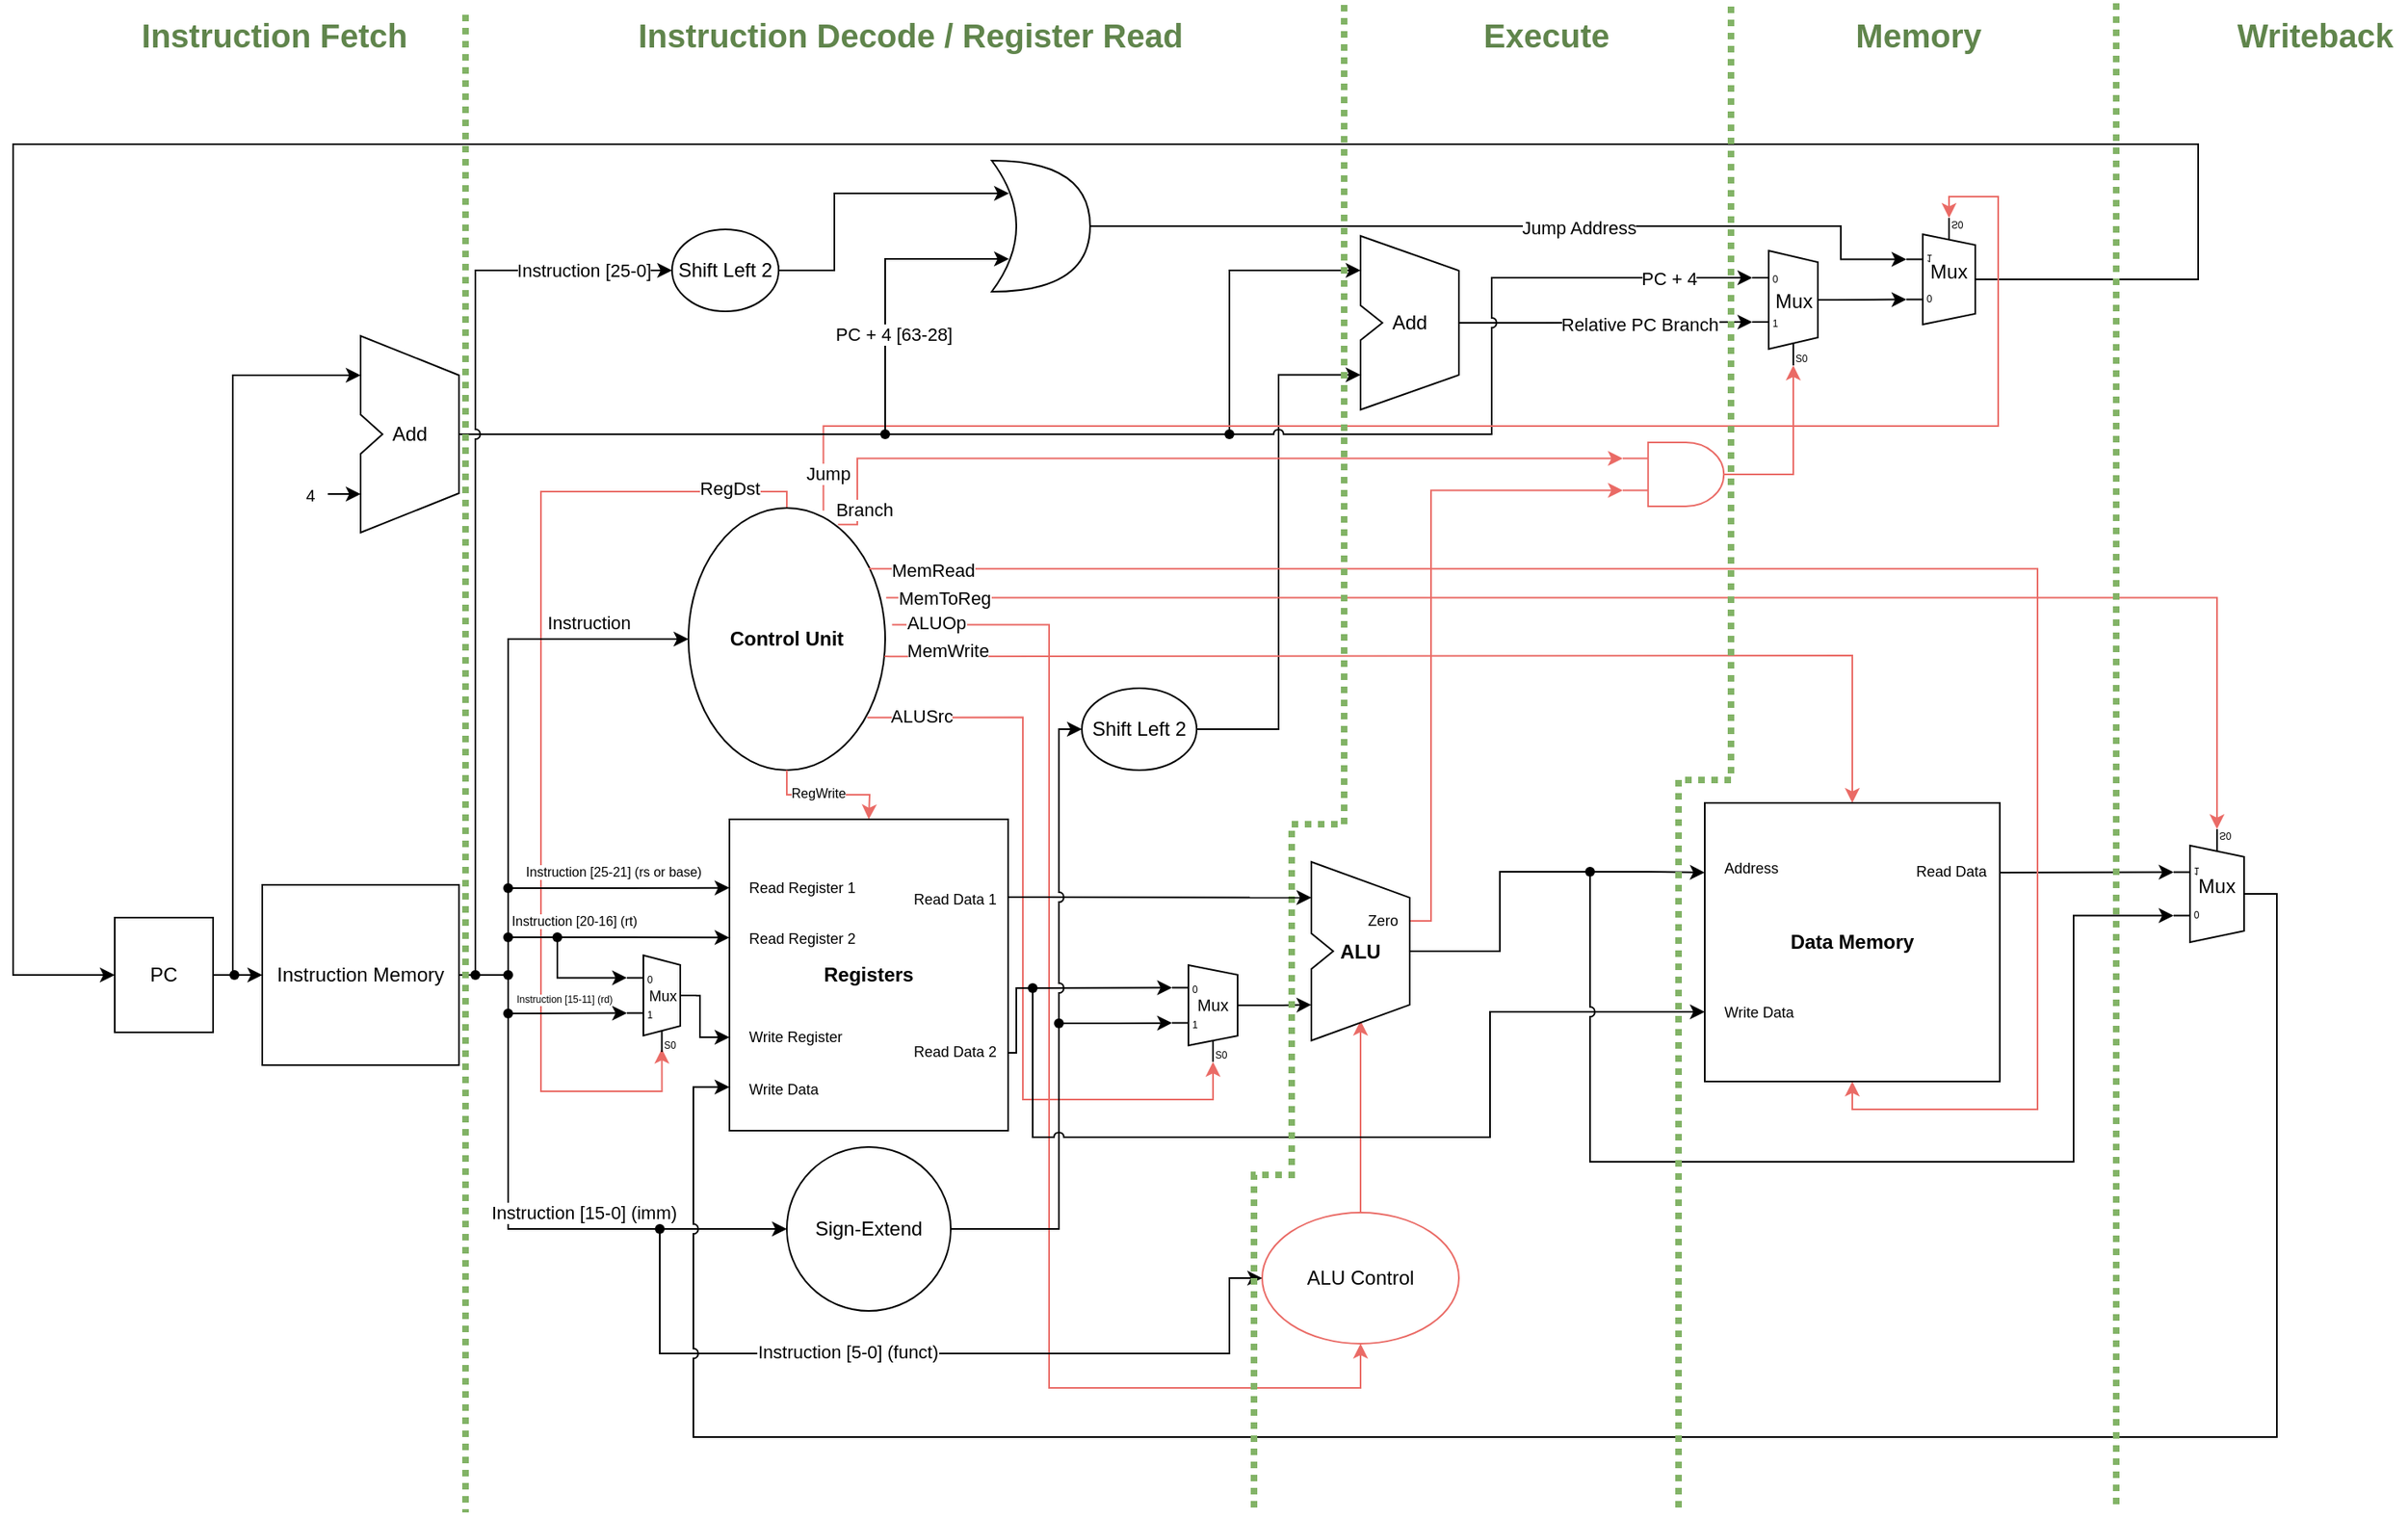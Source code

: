<mxfile compressed="false" version="21.1.7" type="device">
  <diagram id="582QG3pIvltcbfHTLR_8" name="Page-1">
    <mxGraphModel dx="1050" dy="555" grid="0" gridSize="10" guides="1" tooltips="1" connect="1" arrows="1" fold="1" page="1" pageScale="1" pageWidth="1600" pageHeight="950" math="0" shadow="0">
      <root>
        <mxCell id="0" />
        <mxCell id="1" parent="0" />
        <mxCell id="_5b_4j9nvjmzGaxmlqEA-103" value="" style="endArrow=classic;html=1;rounded=0;strokeColor=#EA6B66;fillColor=#97D077;exitX=1.035;exitY=0.445;exitDx=0;exitDy=0;exitPerimeter=0;entryX=0.5;entryY=1;entryDx=0;entryDy=0;edgeStyle=orthogonalEdgeStyle;noJump=1;" parent="1" source="_5b_4j9nvjmzGaxmlqEA-79" target="_5b_4j9nvjmzGaxmlqEA-45" edge="1">
          <mxGeometry width="50" height="50" relative="1" as="geometry">
            <mxPoint x="715" y="610" as="sourcePoint" />
            <mxPoint x="765" y="560" as="targetPoint" />
            <Array as="points">
              <mxPoint x="715" y="381" />
              <mxPoint x="715" y="847" />
              <mxPoint x="905" y="847" />
            </Array>
          </mxGeometry>
        </mxCell>
        <mxCell id="_5b_4j9nvjmzGaxmlqEA-104" value="ALUOp" style="edgeLabel;html=1;align=center;verticalAlign=middle;resizable=0;points=[];" parent="_5b_4j9nvjmzGaxmlqEA-103" vertex="1" connectable="0">
          <mxGeometry x="-0.932" y="-2" relative="1" as="geometry">
            <mxPoint y="-3" as="offset" />
          </mxGeometry>
        </mxCell>
        <mxCell id="_5b_4j9nvjmzGaxmlqEA-107" value="" style="endArrow=classic;html=1;rounded=0;strokeColor=#EA6B66;fillColor=#97D077;exitX=0.909;exitY=0.799;exitDx=0;exitDy=0;exitPerimeter=0;edgeStyle=orthogonalEdgeStyle;targetPortConstraint=none;entryX=0.3;entryY=1;entryDx=10;entryDy=0;entryPerimeter=0;noJump=1;" parent="1" source="_5b_4j9nvjmzGaxmlqEA-79" target="Km6qmCgPLQNsDk_GTwIv-2" edge="1">
          <mxGeometry width="50" height="50" relative="1" as="geometry">
            <mxPoint x="665" y="520" as="sourcePoint" />
            <mxPoint x="811" y="646.761" as="targetPoint" />
            <Array as="points">
              <mxPoint x="699" y="438" />
              <mxPoint x="699" y="671" />
              <mxPoint x="815" y="671" />
            </Array>
          </mxGeometry>
        </mxCell>
        <mxCell id="_5b_4j9nvjmzGaxmlqEA-108" value="ALUSrc" style="edgeLabel;html=1;align=center;verticalAlign=middle;resizable=0;points=[];" parent="_5b_4j9nvjmzGaxmlqEA-107" vertex="1" connectable="0">
          <mxGeometry x="-0.858" y="1" relative="1" as="geometry">
            <mxPoint as="offset" />
          </mxGeometry>
        </mxCell>
        <object label="" stage="instruction_decode" id="_5b_4j9nvjmzGaxmlqEA-25">
          <mxCell style="shape=waypoint;sketch=0;fillStyle=solid;size=6;pointerEvents=1;points=[];fillColor=none;resizable=0;rotatable=0;perimeter=centerPerimeter;snapToPoint=1;" parent="1" vertex="1">
            <mxGeometry x="365" y="575" width="40" height="40" as="geometry" />
          </mxCell>
        </object>
        <object label="" stage="instruction_decode" id="_5b_4j9nvjmzGaxmlqEA-28">
          <mxCell style="shape=waypoint;sketch=0;fillStyle=solid;size=6;pointerEvents=1;points=[];fillColor=none;resizable=0;rotatable=0;perimeter=centerPerimeter;snapToPoint=1;" parent="1" vertex="1">
            <mxGeometry x="365" y="552" width="40" height="40" as="geometry" />
          </mxCell>
        </object>
        <object label="" stage="instruction_decode" variable="instruction" id="_5b_4j9nvjmzGaxmlqEA-37">
          <mxCell style="edgeStyle=elbowEdgeStyle;elbow=horizontal;endArrow=none;html=1;rounded=0;exitX=0.511;exitY=0.604;exitDx=0;exitDy=0;exitPerimeter=0;entryDx=0;entryDy=3;entryPerimeter=0;" parent="1" source="_5b_4j9nvjmzGaxmlqEA-25" target="_5b_4j9nvjmzGaxmlqEA-36" edge="1">
            <mxGeometry width="50" height="50" relative="1" as="geometry">
              <mxPoint x="385" y="595" as="sourcePoint" />
              <mxPoint x="455" y="619.75" as="targetPoint" />
              <Array as="points" />
            </mxGeometry>
          </mxCell>
        </object>
        <object label="" stage="instruction_decode" id="_5b_4j9nvjmzGaxmlqEA-123">
          <mxCell style="shape=waypoint;sketch=0;fillStyle=solid;size=6;pointerEvents=1;points=[];fillColor=none;resizable=0;rotatable=0;perimeter=centerPerimeter;snapToPoint=1;strokeColor=#000000;" parent="1" vertex="1">
            <mxGeometry x="345" y="575" width="40" height="40" as="geometry" />
          </mxCell>
        </object>
        <mxCell id="_5b_4j9nvjmzGaxmlqEA-111" value="" style="endArrow=classic;html=1;rounded=0;strokeColor=#EA6B66;fillColor=#97D077;exitX=0.5;exitY=0;exitDx=0;exitDy=0;edgeStyle=orthogonalEdgeStyle;entryX=0.5;entryY=1;entryDx=0;entryDy=0;entryPerimeter=0;" parent="1" source="_5b_4j9nvjmzGaxmlqEA-79" edge="1">
          <mxGeometry width="50" height="50" relative="1" as="geometry">
            <mxPoint x="435" y="370" as="sourcePoint" />
            <mxPoint x="478.75" y="640" as="targetPoint" />
            <Array as="points">
              <mxPoint x="555" y="300" />
              <mxPoint x="405" y="300" />
              <mxPoint x="405" y="666" />
              <mxPoint x="479" y="666" />
            </Array>
          </mxGeometry>
        </mxCell>
        <mxCell id="_5b_4j9nvjmzGaxmlqEA-112" value="RegDst" style="edgeLabel;html=1;align=center;verticalAlign=middle;resizable=0;points=[];" parent="_5b_4j9nvjmzGaxmlqEA-111" vertex="1" connectable="0">
          <mxGeometry x="-0.856" y="-2" relative="1" as="geometry">
            <mxPoint as="offset" />
          </mxGeometry>
        </mxCell>
        <mxCell id="_5b_4j9nvjmzGaxmlqEA-1" value="PC" style="rounded=0;whiteSpace=wrap;html=1;" parent="1" vertex="1">
          <mxGeometry x="145" y="560" width="60" height="70" as="geometry" />
        </mxCell>
        <object label="Instruction Memory" stage="instruction_fetch" variable="instruction" id="_5b_4j9nvjmzGaxmlqEA-3">
          <mxCell style="rounded=0;whiteSpace=wrap;html=1;" parent="1" vertex="1">
            <mxGeometry x="235" y="540" width="120" height="110" as="geometry" />
          </mxCell>
        </object>
        <object label="" stage="instruction_fetch" variable="pc" id="_5b_4j9nvjmzGaxmlqEA-4">
          <mxCell style="endArrow=classic;html=1;rounded=0;entryX=0;entryY=0.5;entryDx=0;entryDy=0;exitDx=0;exitDy=0;startArrow=none;" parent="1" source="_5b_4j9nvjmzGaxmlqEA-51" target="_5b_4j9nvjmzGaxmlqEA-3" edge="1">
            <mxGeometry width="50" height="50" relative="1" as="geometry">
              <mxPoint x="265" y="610" as="sourcePoint" />
              <mxPoint x="315" y="560" as="targetPoint" />
            </mxGeometry>
          </mxCell>
        </object>
        <object label="" stage="instruction_decode" variable="instruction" id="_5b_4j9nvjmzGaxmlqEA-12">
          <mxCell style="endArrow=none;html=1;rounded=0;exitDx=0;exitDy=0;entryX=-0.025;entryY=0.5;entryDx=0;entryDy=0;entryPerimeter=0;startArrow=none;endFill=0;" parent="1" source="_5b_4j9nvjmzGaxmlqEA-123" target="_5b_4j9nvjmzGaxmlqEA-25" edge="1">
            <mxGeometry width="50" height="50" relative="1" as="geometry">
              <mxPoint x="385" y="595" as="sourcePoint" />
              <mxPoint x="435" y="545" as="targetPoint" />
            </mxGeometry>
          </mxCell>
        </object>
        <object label="" stage="instruction_decode" variable="instruction" id="_5b_4j9nvjmzGaxmlqEA-29">
          <mxCell style="edgeStyle=elbowEdgeStyle;elbow=horizontal;endArrow=none;html=1;rounded=0;exitX=0.575;exitY=0.45;exitDx=0;exitDy=0;exitPerimeter=0;entryDx=0;entryDy=0;entryPerimeter=0;" parent="1" source="_5b_4j9nvjmzGaxmlqEA-25" target="_5b_4j9nvjmzGaxmlqEA-28" edge="1">
            <mxGeometry width="50" height="50" relative="1" as="geometry">
              <mxPoint x="385" y="595" as="sourcePoint" />
              <mxPoint x="516.94" y="525.08" as="targetPoint" />
              <Array as="points">
                <mxPoint x="385" y="590" />
                <mxPoint x="415" y="580" />
              </Array>
            </mxGeometry>
          </mxCell>
        </object>
        <object label="" stage="instruction_decode" variable="rt" id="_5b_4j9nvjmzGaxmlqEA-30">
          <mxCell style="shape=waypoint;sketch=0;fillStyle=solid;size=6;pointerEvents=1;points=[];fillColor=none;resizable=0;rotatable=0;perimeter=centerPerimeter;snapToPoint=1;" parent="1" vertex="1">
            <mxGeometry x="395" y="552" width="40" height="40" as="geometry" />
          </mxCell>
        </object>
        <object label="" stage="instruction_decode" variable="write_register" id="_5b_4j9nvjmzGaxmlqEA-33">
          <mxCell style="edgeStyle=orthogonalEdgeStyle;elbow=horizontal;endArrow=classic;html=1;rounded=0;entryX=0;entryY=0.7;entryDx=0;entryDy=0;entryPerimeter=0;exitX=0.991;exitY=0.417;exitDx=0;exitDy=0;exitPerimeter=0;" parent="1" source="Km6qmCgPLQNsDk_GTwIv-5" target="-Lmf1zb877u7wcXiO0Bk-16" edge="1">
            <mxGeometry width="50" height="50" relative="1" as="geometry">
              <mxPoint x="500" y="607.717" as="sourcePoint" />
              <mxPoint x="519.83" y="612.29" as="targetPoint" />
              <Array as="points">
                <mxPoint x="502" y="608" />
                <mxPoint x="502" y="633" />
              </Array>
            </mxGeometry>
          </mxCell>
        </object>
        <mxCell id="_5b_4j9nvjmzGaxmlqEA-38" value="Sign-Extend" style="ellipse;whiteSpace=wrap;html=1;" parent="1" vertex="1">
          <mxGeometry x="555" y="700" width="100" height="100" as="geometry" />
        </mxCell>
        <object label="" stage="instruction_decode" variable="alu_input2" id="_5b_4j9nvjmzGaxmlqEA-6">
          <mxCell style="edgeStyle=elbowEdgeStyle;elbow=horizontal;endArrow=classic;html=1;rounded=0;exitX=1;exitY=0.5;exitDx=0;exitDy=-5;exitPerimeter=0;entryX=0;entryY=0.8;entryDx=0;entryDy=0;" parent="1" source="Km6qmCgPLQNsDk_GTwIv-2" target="_5b_4j9nvjmzGaxmlqEA-8" edge="1">
            <mxGeometry width="50" height="50" relative="1" as="geometry">
              <mxPoint x="831" y="616.326" as="sourcePoint" />
              <mxPoint x="755" y="720" as="targetPoint" />
            </mxGeometry>
          </mxCell>
        </object>
        <object label="" stage="instruction_decode" variable="read_data_2" id="_5b_4j9nvjmzGaxmlqEA-7">
          <mxCell style="edgeStyle=elbowEdgeStyle;elbow=horizontal;endArrow=classic;html=1;rounded=0;exitDx=0;exitDy=0;exitPerimeter=0;entryX=0;entryY=0.182;entryDx=0;entryDy=3;entryPerimeter=0;startArrow=none;jumpStyle=arc;" parent="1" source="_5b_4j9nvjmzGaxmlqEA-116" target="Km6qmCgPLQNsDk_GTwIv-2" edge="1">
            <mxGeometry width="50" height="50" relative="1" as="geometry">
              <mxPoint x="705" y="770" as="sourcePoint" />
              <mxPoint x="791" y="603.283" as="targetPoint" />
              <Array as="points">
                <mxPoint x="743" y="607" />
              </Array>
            </mxGeometry>
          </mxCell>
        </object>
        <mxCell id="_5b_4j9nvjmzGaxmlqEA-11" value="Shift Left 2" style="ellipse;whiteSpace=wrap;html=1;" parent="1" vertex="1">
          <mxGeometry x="735" y="420" width="70" height="50" as="geometry" />
        </mxCell>
        <object label="" stage="instruction_decode" id="_5b_4j9nvjmzGaxmlqEA-17">
          <mxCell style="shape=waypoint;sketch=0;fillStyle=solid;size=6;pointerEvents=1;points=[];fillColor=none;resizable=0;rotatable=0;perimeter=centerPerimeter;snapToPoint=1;" parent="1" vertex="1">
            <mxGeometry x="701" y="604.5" width="40" height="40" as="geometry" />
          </mxCell>
        </object>
        <object label="" stage="instruction_decode" variable="sign_extend" id="_5b_4j9nvjmzGaxmlqEA-18">
          <mxCell style="edgeStyle=elbowEdgeStyle;elbow=horizontal;endArrow=none;html=1;rounded=0;exitX=1;exitY=0.5;exitDx=0;exitDy=0;entryDx=0;entryDy=0;jumpStyle=arc;" parent="1" source="_5b_4j9nvjmzGaxmlqEA-38" target="_5b_4j9nvjmzGaxmlqEA-17" edge="1">
            <mxGeometry width="50" height="50" relative="1" as="geometry">
              <mxPoint x="655" y="750" as="sourcePoint" />
              <mxPoint x="735" y="455" as="targetPoint" />
              <Array as="points">
                <mxPoint x="721" y="734" />
                <mxPoint x="725" y="650" />
                <mxPoint x="725" y="710" />
                <mxPoint x="725" y="600" />
              </Array>
            </mxGeometry>
          </mxCell>
        </object>
        <object label="" stage="memory" variable="memory_data" id="_5b_4j9nvjmzGaxmlqEA-22">
          <mxCell style="edgeStyle=elbowEdgeStyle;elbow=horizontal;endArrow=classic;html=1;rounded=0;exitX=1;exitY=0.25;exitDx=0;exitDy=0;entryX=0;entryY=0.576;entryDx=0;entryDy=3;entryPerimeter=0;jumpStyle=arc;" parent="1" source="_5b_4j9nvjmzGaxmlqEA-20" target="Km6qmCgPLQNsDk_GTwIv-4" edge="1">
            <mxGeometry width="50" height="50" relative="1" as="geometry">
              <mxPoint x="1305" y="540" as="sourcePoint" />
              <mxPoint x="1385.038" y="544.615" as="targetPoint" />
            </mxGeometry>
          </mxCell>
        </object>
        <object label="" stage="execute" variable="alu_result" id="_5b_4j9nvjmzGaxmlqEA-23">
          <mxCell style="edgeStyle=elbowEdgeStyle;elbow=horizontal;endArrow=classic;html=1;rounded=0;exitDx=0;exitDy=0;startArrow=none;entryX=0;entryY=0.25;entryDx=0;entryDy=0;" parent="1" source="_5b_4j9nvjmzGaxmlqEA-40" target="_5b_4j9nvjmzGaxmlqEA-20" edge="1">
            <mxGeometry width="50" height="50" relative="1" as="geometry">
              <mxPoint x="1015" y="570" as="sourcePoint" />
              <mxPoint x="1085" y="535" as="targetPoint" />
            </mxGeometry>
          </mxCell>
        </object>
        <object label="" stage="execute" id="_5b_4j9nvjmzGaxmlqEA-40">
          <mxCell style="shape=waypoint;sketch=0;fillStyle=solid;size=6;pointerEvents=1;points=[];fillColor=none;resizable=0;rotatable=0;perimeter=centerPerimeter;snapToPoint=1;" parent="1" vertex="1">
            <mxGeometry x="1025" y="512" width="40" height="40" as="geometry" />
          </mxCell>
        </object>
        <object label="" stage="execute" variable="alu_result" id="_5b_4j9nvjmzGaxmlqEA-41">
          <mxCell style="edgeStyle=elbowEdgeStyle;elbow=horizontal;endArrow=none;html=1;rounded=0;entryDx=0;entryDy=0;exitX=1;exitY=0.5;exitDx=0;exitDy=0;exitPerimeter=0;" parent="1" source="_5b_4j9nvjmzGaxmlqEA-8" target="_5b_4j9nvjmzGaxmlqEA-40" edge="1">
            <mxGeometry width="50" height="50" relative="1" as="geometry">
              <mxPoint x="965" y="610" as="sourcePoint" />
              <mxPoint x="1115" y="532.5" as="targetPoint" />
            </mxGeometry>
          </mxCell>
        </object>
        <mxCell id="_5b_4j9nvjmzGaxmlqEA-45" value="ALU Control" style="ellipse;whiteSpace=wrap;html=1;strokeColor=#EA6B66;points=[[0,0.5,0,0,0],[0.03,0.34,0,0,0],[0.15,0.15,0,0,0],[0.15,0.85,0,0,0],[0.5,0,0,0,0],[0.5,1,0,0,0],[0.85,0.15,0,0,0],[0.85,0.85,0,0,0],[1,0.5,0,0,0]];" parent="1" vertex="1">
          <mxGeometry x="845" y="740" width="120" height="80" as="geometry" />
        </mxCell>
        <object label="" stage="instruction_decode" variable="funct" id="_5b_4j9nvjmzGaxmlqEA-46">
          <mxCell style="endArrow=classic;html=1;rounded=0;entryX=0;entryY=0.5;entryDx=0;entryDy=0;edgeStyle=orthogonalEdgeStyle;exitX=0.567;exitY=0.613;exitDx=0;exitDy=0;exitPerimeter=0;jumpStyle=arc;" parent="1" source="_5b_4j9nvjmzGaxmlqEA-47" target="_5b_4j9nvjmzGaxmlqEA-45" edge="1">
            <mxGeometry width="50" height="50" relative="1" as="geometry">
              <mxPoint x="585" y="960" as="sourcePoint" />
              <mxPoint x="635" y="910" as="targetPoint" />
              <Array as="points">
                <mxPoint x="477" y="826" />
                <mxPoint x="825" y="826" />
                <mxPoint x="825" y="780" />
              </Array>
            </mxGeometry>
          </mxCell>
        </object>
        <mxCell id="_5b_4j9nvjmzGaxmlqEA-102" value="Instruction [5-0] (funct)" style="edgeLabel;html=1;align=center;verticalAlign=middle;resizable=0;points=[];" parent="_5b_4j9nvjmzGaxmlqEA-46" vertex="1" connectable="0">
          <mxGeometry x="-0.595" y="2" relative="1" as="geometry">
            <mxPoint x="91" y="1" as="offset" />
          </mxGeometry>
        </mxCell>
        <object label="" stage="instruction_decode" variable="imm" id="NFu5_vnd6gg_ZSHdmE7s-3">
          <mxCell style="edgeStyle=orthogonalEdgeStyle;rounded=0;jumpStyle=arc;orthogonalLoop=1;jettySize=auto;html=1;entryX=0;entryY=0.5;entryDx=0;entryDy=0;fontSize=9;endArrow=classic;endFill=1;" parent="1" source="_5b_4j9nvjmzGaxmlqEA-47" target="_5b_4j9nvjmzGaxmlqEA-38" edge="1">
            <mxGeometry relative="1" as="geometry" />
          </mxCell>
        </object>
        <object label="" stage="instruction_decode" id="_5b_4j9nvjmzGaxmlqEA-47">
          <mxCell style="shape=waypoint;sketch=0;fillStyle=solid;size=6;pointerEvents=1;points=[];fillColor=none;resizable=0;rotatable=0;perimeter=centerPerimeter;snapToPoint=1;" parent="1" vertex="1">
            <mxGeometry x="457.5" y="730" width="40" height="40" as="geometry" />
          </mxCell>
        </object>
        <object label="" stage="instruction_decode" variable="imm" id="_5b_4j9nvjmzGaxmlqEA-48">
          <mxCell style="edgeStyle=elbowEdgeStyle;elbow=horizontal;endArrow=none;html=1;rounded=0;entryDx=0;entryDy=0;startArrow=none;" parent="1" source="_5b_4j9nvjmzGaxmlqEA-36" target="_5b_4j9nvjmzGaxmlqEA-47" edge="1">
            <mxGeometry width="50" height="50" relative="1" as="geometry">
              <mxPoint x="385" y="614" as="sourcePoint" />
              <mxPoint x="555" y="750" as="targetPoint" />
              <Array as="points">
                <mxPoint x="385" y="680" />
              </Array>
            </mxGeometry>
          </mxCell>
        </object>
        <mxCell id="_5b_4j9nvjmzGaxmlqEA-145" value="Instruction [15-0] (imm)" style="edgeLabel;html=1;align=center;verticalAlign=middle;resizable=0;points=[];" parent="_5b_4j9nvjmzGaxmlqEA-48" vertex="1" connectable="0">
          <mxGeometry x="0.207" y="-1" relative="1" as="geometry">
            <mxPoint x="42" y="-11" as="offset" />
          </mxGeometry>
        </mxCell>
        <object label="" variable="alu_control" id="_5b_4j9nvjmzGaxmlqEA-49">
          <mxCell style="endArrow=classic;html=1;rounded=0;exitX=0.5;exitY=0;exitDx=0;exitDy=0;entryX=0.5;entryY=0.889;entryDx=0;entryDy=0;entryPerimeter=0;strokeColor=#EA6B66;edgeStyle=orthogonalEdgeStyle;noJump=1;" parent="1" source="_5b_4j9nvjmzGaxmlqEA-45" target="_5b_4j9nvjmzGaxmlqEA-8" edge="1">
            <mxGeometry width="50" height="50" relative="1" as="geometry">
              <mxPoint x="935" y="730" as="sourcePoint" />
              <mxPoint x="985" y="680" as="targetPoint" />
            </mxGeometry>
          </mxCell>
        </object>
        <mxCell id="_5b_4j9nvjmzGaxmlqEA-50" value="Add" style="shape=stencil(rZThboMgFIWfhr8Nwmzsz8Wt78Hs7SRDMEDb9e0HXrqstpi1SozJOUc+buAK4bVrRQ+EUS06IPyNMCbUIbyD1aIuKEV9Qr1JUrgeGo/eUVgpPhRg4rw1X3CSO58QUrdgpY8pfyf0NXwTH143RusAkUa7q+RPHmBC6jCXfiMsLX9OasVQ92GFDjzYVDW6hG2fBleLgVflCF3EcRdPl8BXcSyFL0bw8pFt4XVwcqfM672x8GnNQe/ulrOXSmEzTdTci9hmN8El7swRsmc8tRsXgJI6C3h5gjBClLOLWM8m/P7ijyA214xqPuJ/59Eo46b6IfiZlgi3Xa6Zhmk33Ti4eEMOxg8=);whiteSpace=wrap;html=1;" parent="1" vertex="1">
          <mxGeometry x="295" y="205" width="60" height="120" as="geometry" />
        </mxCell>
        <object label="" stage="instruction_fetch" variable="pc" id="_5b_4j9nvjmzGaxmlqEA-51">
          <mxCell style="shape=waypoint;sketch=0;fillStyle=solid;size=6;pointerEvents=1;points=[];fillColor=none;resizable=0;rotatable=0;perimeter=centerPerimeter;snapToPoint=1;" parent="1" vertex="1">
            <mxGeometry x="198" y="575" width="40" height="40" as="geometry" />
          </mxCell>
        </object>
        <object label="" stage="instruction_fetch" variable="pc" id="_5b_4j9nvjmzGaxmlqEA-52">
          <mxCell style="endArrow=none;html=1;rounded=0;entryDx=0;entryDy=0;exitX=1;exitY=0.5;exitDx=0;exitDy=0;" parent="1" source="_5b_4j9nvjmzGaxmlqEA-1" target="_5b_4j9nvjmzGaxmlqEA-51" edge="1">
            <mxGeometry width="50" height="50" relative="1" as="geometry">
              <mxPoint x="205" y="595" as="sourcePoint" />
              <mxPoint x="255" y="595" as="targetPoint" />
            </mxGeometry>
          </mxCell>
        </object>
        <object label="" stage="instruction_fetch" variable="pc" id="_5b_4j9nvjmzGaxmlqEA-61">
          <mxCell style="endArrow=classic;html=1;rounded=0;exitX=0.55;exitY=0.426;exitDx=0;exitDy=0;exitPerimeter=0;entryX=0;entryY=0.2;entryDx=0;entryDy=0;edgeStyle=orthogonalEdgeStyle;" parent="1" source="_5b_4j9nvjmzGaxmlqEA-51" target="_5b_4j9nvjmzGaxmlqEA-50" edge="1">
            <mxGeometry width="50" height="50" relative="1" as="geometry">
              <mxPoint x="185" y="410" as="sourcePoint" />
              <mxPoint x="235" y="360" as="targetPoint" />
              <Array as="points">
                <mxPoint x="217" y="595" />
                <mxPoint x="217" y="229" />
              </Array>
            </mxGeometry>
          </mxCell>
        </object>
        <object label="" stage="instruction_decode" variable="pc_plus_4" id="_5b_4j9nvjmzGaxmlqEA-67">
          <mxCell style="endArrow=classic;html=1;rounded=0;exitDx=0;exitDy=0;entryX=0;entryY=0.2;entryDx=0;entryDy=0;startArrow=none;edgeStyle=orthogonalEdgeStyle;" parent="1" source="_5b_4j9nvjmzGaxmlqEA-75" target="_5b_4j9nvjmzGaxmlqEA-68" edge="1">
            <mxGeometry width="50" height="50" relative="1" as="geometry">
              <mxPoint x="495" y="350" as="sourcePoint" />
              <mxPoint x="755" y="270" as="targetPoint" />
              <Array as="points">
                <mxPoint x="825" y="165" />
                <mxPoint x="905" y="165" />
              </Array>
            </mxGeometry>
          </mxCell>
        </object>
        <mxCell id="_5b_4j9nvjmzGaxmlqEA-68" value="Add" style="shape=stencil(rZThboMgFIWfhr8Nwmzsz8Wt78Hs7SRDMEDb9e0HXrqstpi1SozJOUc+buAK4bVrRQ+EUS06IPyNMCbUIbyD1aIuKEV9Qr1JUrgeGo/eUVgpPhRg4rw1X3CSO58QUrdgpY8pfyf0NXwTH143RusAkUa7q+RPHmBC6jCXfiMsLX9OasVQ92GFDjzYVDW6hG2fBleLgVflCF3EcRdPl8BXcSyFL0bw8pFt4XVwcqfM672x8GnNQe/ulrOXSmEzTdTci9hmN8El7swRsmc8tRsXgJI6C3h5gjBClLOLWM8m/P7ijyA214xqPuJ/59Eo46b6IfiZlgi3Xa6Zhmk33Ti4eEMOxg8=);whiteSpace=wrap;html=1;" parent="1" vertex="1">
          <mxGeometry x="905" y="144" width="60" height="106" as="geometry" />
        </mxCell>
        <object label="" stage="instruction_decode" variable="sign_extend_shift_left_by_2" id="_5b_4j9nvjmzGaxmlqEA-71">
          <mxCell style="edgeStyle=elbowEdgeStyle;elbow=horizontal;endArrow=classic;html=1;rounded=0;exitX=1;exitY=0.5;exitDx=0;exitDy=0;entryX=0;entryY=0.8;entryDx=0;entryDy=0;" parent="1" source="_5b_4j9nvjmzGaxmlqEA-11" target="_5b_4j9nvjmzGaxmlqEA-68" edge="1">
            <mxGeometry width="50" height="50" relative="1" as="geometry">
              <mxPoint x="775" y="350" as="sourcePoint" />
              <mxPoint x="825" y="300" as="targetPoint" />
            </mxGeometry>
          </mxCell>
        </object>
        <mxCell id="_5b_4j9nvjmzGaxmlqEA-73" value="Mux" style="shadow=0;dashed=0;align=center;html=1;strokeWidth=1;shape=mxgraph.electrical.abstract.mux2;spacingBottom=8;" parent="1" vertex="1">
          <mxGeometry x="1144" y="153" width="50" height="70" as="geometry" />
        </mxCell>
        <object label="" stage="execute" variable="relative_pc_branch" id="_5b_4j9nvjmzGaxmlqEA-74">
          <mxCell style="edgeStyle=elbowEdgeStyle;elbow=horizontal;endArrow=classic;html=1;rounded=0;exitX=1;exitY=0.5;exitDx=0;exitDy=0;entryX=0;entryY=0.579;entryDx=0;entryDy=3;entryPerimeter=0;" parent="1" source="_5b_4j9nvjmzGaxmlqEA-68" target="_5b_4j9nvjmzGaxmlqEA-73" edge="1">
            <mxGeometry width="50" height="50" relative="1" as="geometry">
              <mxPoint x="775" y="350" as="sourcePoint" />
              <mxPoint x="825" y="300" as="targetPoint" />
              <Array as="points">
                <mxPoint x="1014" y="216" />
                <mxPoint x="1006" y="199" />
              </Array>
            </mxGeometry>
          </mxCell>
        </object>
        <mxCell id="_5b_4j9nvjmzGaxmlqEA-134" value="Relative PC Branch" style="edgeLabel;html=1;align=center;verticalAlign=middle;resizable=0;points=[];" parent="_5b_4j9nvjmzGaxmlqEA-74" vertex="1" connectable="0">
          <mxGeometry x="0.435" y="-1" relative="1" as="geometry">
            <mxPoint x="-19" as="offset" />
          </mxGeometry>
        </mxCell>
        <object label="" stage="instruction_decode" id="_5b_4j9nvjmzGaxmlqEA-75">
          <mxCell style="shape=waypoint;sketch=0;fillStyle=solid;size=6;pointerEvents=1;points=[];fillColor=none;resizable=0;rotatable=0;perimeter=centerPerimeter;snapToPoint=1;" parent="1" vertex="1">
            <mxGeometry x="805" y="245" width="40" height="40" as="geometry" />
          </mxCell>
        </object>
        <object label="" stage="instruction_decode" variable="pc_plus_4" id="_5b_4j9nvjmzGaxmlqEA-76">
          <mxCell style="endArrow=none;html=1;rounded=0;exitDx=0;exitDy=0;entryDx=0;entryDy=0;startArrow=none;" parent="1" source="_5b_4j9nvjmzGaxmlqEA-136" target="_5b_4j9nvjmzGaxmlqEA-75" edge="1">
            <mxGeometry width="50" height="50" relative="1" as="geometry">
              <mxPoint x="375" y="270" as="sourcePoint" />
              <mxPoint x="935" y="269" as="targetPoint" />
            </mxGeometry>
          </mxCell>
        </object>
        <object label="" stage="execute" variable="pc_plus_4" id="_5b_4j9nvjmzGaxmlqEA-77">
          <mxCell style="edgeStyle=elbowEdgeStyle;elbow=horizontal;endArrow=classic;html=1;rounded=0;exitDx=0;exitDy=0;exitPerimeter=0;entryX=0;entryY=0.193;entryDx=0;entryDy=3;entryPerimeter=0;startArrow=none;jumpStyle=arc;exitX=0.589;exitY=0.511;" parent="1" source="_5b_4j9nvjmzGaxmlqEA-75" target="_5b_4j9nvjmzGaxmlqEA-73" edge="1">
            <mxGeometry width="50" height="50" relative="1" as="geometry">
              <mxPoint x="985" y="265" as="sourcePoint" />
              <mxPoint x="825" y="300" as="targetPoint" />
              <Array as="points">
                <mxPoint x="985" y="176" />
                <mxPoint x="1044" y="146" />
                <mxPoint x="985" y="205" />
              </Array>
            </mxGeometry>
          </mxCell>
        </object>
        <mxCell id="_5b_4j9nvjmzGaxmlqEA-133" value="PC + 4" style="edgeLabel;html=1;align=center;verticalAlign=middle;resizable=0;points=[];" parent="_5b_4j9nvjmzGaxmlqEA-77" vertex="1" connectable="0">
          <mxGeometry x="0.82" y="-2" relative="1" as="geometry">
            <mxPoint x="-14" y="-2" as="offset" />
          </mxGeometry>
        </mxCell>
        <mxCell id="_5b_4j9nvjmzGaxmlqEA-79" value="&lt;div&gt;Control Unit&lt;/div&gt;" style="ellipse;whiteSpace=wrap;html=1;fontStyle=1;points=[[0,0.5,0,0,0],[0.15,0.14,0,0,0],[0.15,0.86,0,0,0],[0.37,0.98,0,0,0],[0.5,0,0,0,0],[0.5,1,0,0,0],[0.85,0.14,0,0,0],[0.85,0.86,0,0,0],[1,0.5,0,0,0]];" parent="1" vertex="1">
          <mxGeometry x="495" y="310" width="120" height="160" as="geometry" />
        </mxCell>
        <object label="" stage="instruction_decode" variable="instruction" id="_5b_4j9nvjmzGaxmlqEA-80">
          <mxCell style="edgeStyle=elbowEdgeStyle;elbow=horizontal;endArrow=classic;html=1;rounded=0;exitX=0.565;exitY=0.445;exitDx=0;exitDy=0;exitPerimeter=0;entryX=0;entryY=0.5;entryDx=0;entryDy=0;strokeColor=#000000;fillColor=#97D077;" parent="1" source="_5b_4j9nvjmzGaxmlqEA-81" target="_5b_4j9nvjmzGaxmlqEA-79" edge="1">
            <mxGeometry width="50" height="50" relative="1" as="geometry">
              <mxPoint x="485" y="600" as="sourcePoint" />
              <mxPoint x="535" y="550" as="targetPoint" />
              <Array as="points">
                <mxPoint x="385" y="430" />
              </Array>
            </mxGeometry>
          </mxCell>
        </object>
        <mxCell id="_5b_4j9nvjmzGaxmlqEA-142" value="Instruction" style="edgeLabel;html=1;align=center;verticalAlign=middle;resizable=0;points=[];" parent="_5b_4j9nvjmzGaxmlqEA-80" vertex="1" connectable="0">
          <mxGeometry x="0.36" y="1" relative="1" as="geometry">
            <mxPoint x="23" y="-9" as="offset" />
          </mxGeometry>
        </mxCell>
        <object label="" stage="instruction_decode" id="_5b_4j9nvjmzGaxmlqEA-81">
          <mxCell style="shape=waypoint;sketch=0;fillStyle=solid;size=6;pointerEvents=1;points=[];fillColor=none;resizable=0;rotatable=0;perimeter=centerPerimeter;snapToPoint=1;" parent="1" vertex="1">
            <mxGeometry x="365" y="522" width="40" height="40" as="geometry" />
          </mxCell>
        </object>
        <object label="" stage="instruction_decode" variable="instruction" id="_5b_4j9nvjmzGaxmlqEA-82">
          <mxCell style="edgeStyle=elbowEdgeStyle;elbow=horizontal;endArrow=none;html=1;rounded=0;exitDx=0;exitDy=0;exitPerimeter=0;entryDx=0;entryDy=0;entryPerimeter=0;startArrow=none;" parent="1" source="_5b_4j9nvjmzGaxmlqEA-28" target="_5b_4j9nvjmzGaxmlqEA-81" edge="1">
            <mxGeometry width="50" height="50" relative="1" as="geometry">
              <mxPoint x="385" y="575" as="sourcePoint" />
              <mxPoint x="519.83" y="525.65" as="targetPoint" />
              <Array as="points" />
            </mxGeometry>
          </mxCell>
        </object>
        <object label="" variable="branch" id="_5b_4j9nvjmzGaxmlqEA-83">
          <mxCell style="edgeStyle=elbowEdgeStyle;elbow=horizontal;endArrow=classic;html=1;rounded=0;strokeColor=#EA6B66;fillColor=#97D077;exitX=0.76;exitY=0.063;exitDx=0;exitDy=0;exitPerimeter=0;entryX=0;entryY=0.25;entryDx=0;entryDy=0;entryPerimeter=0;" parent="1" source="_5b_4j9nvjmzGaxmlqEA-79" target="_5b_4j9nvjmzGaxmlqEA-84" edge="1">
            <mxGeometry width="50" height="50" relative="1" as="geometry">
              <mxPoint x="675" y="350" as="sourcePoint" />
              <mxPoint x="905" y="410" as="targetPoint" />
              <Array as="points">
                <mxPoint x="598" y="308" />
                <mxPoint x="626" y="311" />
                <mxPoint x="635" y="305" />
                <mxPoint x="755" y="400" />
                <mxPoint x="745" y="370" />
                <mxPoint x="815" y="360" />
                <mxPoint x="745" y="340" />
                <mxPoint x="925" y="360" />
              </Array>
            </mxGeometry>
          </mxCell>
        </object>
        <mxCell id="_5b_4j9nvjmzGaxmlqEA-91" value="Branch" style="edgeLabel;html=1;align=center;verticalAlign=middle;resizable=0;points=[];" parent="_5b_4j9nvjmzGaxmlqEA-83" vertex="1" connectable="0">
          <mxGeometry x="-0.917" y="-4" relative="1" as="geometry">
            <mxPoint as="offset" />
          </mxGeometry>
        </mxCell>
        <mxCell id="_5b_4j9nvjmzGaxmlqEA-84" value="" style="verticalLabelPosition=bottom;shadow=0;dashed=0;align=center;html=1;verticalAlign=top;shape=mxgraph.electrical.logic_gates.logic_gate;operation=and;strokeColor=#EA6B66;" parent="1" vertex="1">
          <mxGeometry x="1065" y="270" width="77" height="39" as="geometry" />
        </mxCell>
        <object label="" variable="cpu_branch" id="_5b_4j9nvjmzGaxmlqEA-86">
          <mxCell style="endArrow=classic;html=1;rounded=0;strokeColor=#EA6B66;fillColor=#97D077;exitX=1;exitY=0.5;exitDx=0;exitDy=0;exitPerimeter=0;entryX=0.3;entryY=1;entryDx=10;entryDy=0;entryPerimeter=0;edgeStyle=orthogonalEdgeStyle;noJump=1;" parent="1" source="_5b_4j9nvjmzGaxmlqEA-84" target="_5b_4j9nvjmzGaxmlqEA-73" edge="1">
            <mxGeometry width="50" height="50" relative="1" as="geometry">
              <mxPoint x="1045" y="430" as="sourcePoint" />
              <mxPoint x="1335" y="273.25" as="targetPoint" />
            </mxGeometry>
          </mxCell>
        </object>
        <mxCell id="_5b_4j9nvjmzGaxmlqEA-94" value="" style="endArrow=classic;html=1;rounded=0;strokeColor=#EA6B66;fillColor=#97D077;exitX=0.917;exitY=0.232;exitDx=0;exitDy=0;exitPerimeter=0;edgeStyle=orthogonalEdgeStyle;entryX=0.5;entryY=1;entryDx=0;entryDy=0;noJump=1;" parent="1" source="_5b_4j9nvjmzGaxmlqEA-79" target="_5b_4j9nvjmzGaxmlqEA-20" edge="1">
          <mxGeometry width="50" height="50" relative="1" as="geometry">
            <mxPoint x="915" y="510" as="sourcePoint" />
            <mxPoint x="1195" y="680" as="targetPoint" />
            <Array as="points">
              <mxPoint x="1318" y="347" />
              <mxPoint x="1318" y="677" />
              <mxPoint x="1205" y="677" />
            </Array>
          </mxGeometry>
        </mxCell>
        <mxCell id="_5b_4j9nvjmzGaxmlqEA-97" value="MemRead" style="edgeLabel;html=1;align=center;verticalAlign=middle;resizable=0;points=[];" parent="_5b_4j9nvjmzGaxmlqEA-94" vertex="1" connectable="0">
          <mxGeometry x="-0.932" y="4" relative="1" as="geometry">
            <mxPoint x="-1" y="5" as="offset" />
          </mxGeometry>
        </mxCell>
        <mxCell id="_5b_4j9nvjmzGaxmlqEA-98" value="" style="endArrow=classic;html=1;rounded=0;strokeColor=#EA6B66;fillColor=#97D077;exitX=1.005;exitY=0.342;exitDx=0;exitDy=0;entryX=0.311;entryY=1;entryDx=10;entryDy=0;entryPerimeter=0;edgeStyle=orthogonalEdgeStyle;exitPerimeter=0;noJump=1;" parent="1" source="_5b_4j9nvjmzGaxmlqEA-79" target="Km6qmCgPLQNsDk_GTwIv-4" edge="1">
          <mxGeometry width="50" height="50" relative="1" as="geometry">
            <mxPoint x="595" y="550" as="sourcePoint" />
            <mxPoint x="1427.5" y="480" as="targetPoint" />
          </mxGeometry>
        </mxCell>
        <mxCell id="_5b_4j9nvjmzGaxmlqEA-100" value="&lt;div&gt;MemToReg&lt;/div&gt;" style="edgeLabel;html=1;align=center;verticalAlign=middle;resizable=0;points=[];" parent="_5b_4j9nvjmzGaxmlqEA-98" vertex="1" connectable="0">
          <mxGeometry x="-0.964" y="-4" relative="1" as="geometry">
            <mxPoint x="18" y="-4" as="offset" />
          </mxGeometry>
        </mxCell>
        <mxCell id="_5b_4j9nvjmzGaxmlqEA-105" value="" style="endArrow=classic;html=1;rounded=0;strokeColor=#EA6B66;fillColor=#97D077;exitX=0.997;exitY=0.566;exitDx=0;exitDy=0;exitPerimeter=0;edgeStyle=orthogonalEdgeStyle;entryX=0.5;entryY=0;entryDx=0;entryDy=0;noJump=1;" parent="1" source="_5b_4j9nvjmzGaxmlqEA-79" target="_5b_4j9nvjmzGaxmlqEA-20" edge="1">
          <mxGeometry width="50" height="50" relative="1" as="geometry">
            <mxPoint x="875" y="610" as="sourcePoint" />
            <mxPoint x="1205" y="470" as="targetPoint" />
            <Array as="points">
              <mxPoint x="618" y="401" />
              <mxPoint x="1205" y="400" />
            </Array>
          </mxGeometry>
        </mxCell>
        <mxCell id="_5b_4j9nvjmzGaxmlqEA-106" value="&lt;div&gt;MemWrite&lt;/div&gt;" style="edgeLabel;html=1;align=center;verticalAlign=middle;resizable=0;points=[];" parent="_5b_4j9nvjmzGaxmlqEA-105" vertex="1" connectable="0">
          <mxGeometry x="-0.69" y="4" relative="1" as="geometry">
            <mxPoint x="-67" as="offset" />
          </mxGeometry>
        </mxCell>
        <mxCell id="_5b_4j9nvjmzGaxmlqEA-109" value="" style="endArrow=classic;html=1;rounded=0;strokeColor=#EA6B66;fillColor=#97D077;entryX=0.5;entryY=0;entryDx=0;entryDy=0;exitX=0.5;exitY=1;exitDx=0;exitDy=0;edgeStyle=orthogonalEdgeStyle;" parent="1" source="_5b_4j9nvjmzGaxmlqEA-79" edge="1">
          <mxGeometry width="50" height="50" relative="1" as="geometry">
            <mxPoint x="875" y="610" as="sourcePoint" />
            <mxPoint x="605" y="500" as="targetPoint" />
          </mxGeometry>
        </mxCell>
        <mxCell id="_5b_4j9nvjmzGaxmlqEA-110" value="RegWrite" style="edgeLabel;html=1;align=center;verticalAlign=middle;resizable=0;points=[];fontSize=8;labelBackgroundColor=default;" parent="_5b_4j9nvjmzGaxmlqEA-109" vertex="1" connectable="0">
          <mxGeometry x="-0.883" y="1" relative="1" as="geometry">
            <mxPoint x="18" y="9" as="offset" />
          </mxGeometry>
        </mxCell>
        <object label="" stage="instruction_decode" id="_5b_4j9nvjmzGaxmlqEA-116">
          <mxCell style="shape=waypoint;sketch=0;fillStyle=solid;size=6;pointerEvents=1;points=[];fillColor=none;resizable=0;rotatable=0;perimeter=centerPerimeter;snapToPoint=1;strokeColor=#000000;" parent="1" vertex="1">
            <mxGeometry x="685" y="583" width="40" height="40" as="geometry" />
          </mxCell>
        </object>
        <object label="" stage="instruction_decode" variable="read_data_2" id="_5b_4j9nvjmzGaxmlqEA-117">
          <mxCell style="edgeStyle=elbowEdgeStyle;elbow=horizontal;endArrow=none;html=1;rounded=0;exitX=1;exitY=0.75;exitDx=0;exitDy=0;exitPerimeter=0;entryDx=0;entryDy=3;entryPerimeter=0;" parent="1" source="-Lmf1zb877u7wcXiO0Bk-16" target="_5b_4j9nvjmzGaxmlqEA-116" edge="1">
            <mxGeometry width="50" height="50" relative="1" as="geometry">
              <mxPoint x="690" y="607.92" as="sourcePoint" />
              <mxPoint x="785" y="629" as="targetPoint" />
              <Array as="points">
                <mxPoint x="695" y="622" />
              </Array>
            </mxGeometry>
          </mxCell>
        </object>
        <object label="" stage="instruction_decode" variable="instruction" id="_5b_4j9nvjmzGaxmlqEA-124">
          <mxCell style="edgeStyle=orthogonalEdgeStyle;endArrow=none;html=1;rounded=0;exitX=1;exitY=0.5;exitDx=0;exitDy=0;entryDx=0;entryDy=0;entryPerimeter=0;" parent="1" source="_5b_4j9nvjmzGaxmlqEA-3" target="_5b_4j9nvjmzGaxmlqEA-123" edge="1">
            <mxGeometry width="50" height="50" relative="1" as="geometry">
              <mxPoint x="355" y="595" as="sourcePoint" />
              <mxPoint x="385" y="595" as="targetPoint" />
            </mxGeometry>
          </mxCell>
        </object>
        <mxCell id="_5b_4j9nvjmzGaxmlqEA-125" value="Shift Left 2" style="ellipse;whiteSpace=wrap;html=1;strokeColor=#000000;" parent="1" vertex="1">
          <mxGeometry x="485" y="140" width="65" height="50" as="geometry" />
        </mxCell>
        <object label="" stage="writeback" variable="new_pc" id="8FLgRsGjoODBAvM2ECYV-2">
          <mxCell style="edgeStyle=orthogonalEdgeStyle;rounded=0;orthogonalLoop=1;jettySize=auto;html=1;entryX=0;entryY=0.5;entryDx=0;entryDy=0;exitX=1;exitY=0.5;exitDx=0;exitDy=-5;exitPerimeter=0;" parent="1" source="Km6qmCgPLQNsDk_GTwIv-3" target="_5b_4j9nvjmzGaxmlqEA-1" edge="1">
            <mxGeometry relative="1" as="geometry">
              <mxPoint x="157" y="427.852" as="targetPoint" />
              <Array as="points">
                <mxPoint x="1416" y="170" />
                <mxPoint x="1416" y="88" />
                <mxPoint x="83" y="88" />
                <mxPoint x="83" y="595" />
              </Array>
              <mxPoint x="1303" y="168" as="sourcePoint" />
            </mxGeometry>
          </mxCell>
        </object>
        <object label="" stage="instruction_decode" variable="jump_address" id="_5b_4j9nvjmzGaxmlqEA-128">
          <mxCell style="endArrow=classic;html=1;rounded=0;strokeColor=#000000;fillColor=#97D077;edgeStyle=orthogonalEdgeStyle;entryX=0;entryY=0.565;entryDx=0;entryDy=3;entryPerimeter=0;exitX=1;exitY=0.5;exitDx=0;exitDy=0;exitPerimeter=0;" parent="1" target="Km6qmCgPLQNsDk_GTwIv-3" edge="1">
            <mxGeometry width="50" height="50" relative="1" as="geometry">
              <mxPoint x="740" y="138" as="sourcePoint" />
              <mxPoint x="1232.51" y="167.473" as="targetPoint" />
              <Array as="points">
                <mxPoint x="1198" y="138" />
                <mxPoint x="1198" y="158" />
              </Array>
            </mxGeometry>
          </mxCell>
        </object>
        <mxCell id="_5b_4j9nvjmzGaxmlqEA-141" value="Jump Address" style="edgeLabel;html=1;align=center;verticalAlign=middle;resizable=0;points=[];" parent="_5b_4j9nvjmzGaxmlqEA-128" connectable="0" vertex="1">
          <mxGeometry x="0.848" relative="1" as="geometry">
            <mxPoint x="-161" y="-20" as="offset" />
          </mxGeometry>
        </mxCell>
        <object label="" stage="memory" variable="mem_mux1_to_mem_mux2" id="_5b_4j9nvjmzGaxmlqEA-130">
          <mxCell style="endArrow=classic;html=1;rounded=0;strokeColor=#000000;fillColor=#97D077;exitX=1;exitY=0.5;exitDx=0;exitDy=-5;exitPerimeter=0;entryX=0;entryY=0.188;entryDx=0;entryDy=3;entryPerimeter=0;" parent="1" source="_5b_4j9nvjmzGaxmlqEA-73" target="Km6qmCgPLQNsDk_GTwIv-3" edge="1">
            <mxGeometry width="50" height="50" relative="1" as="geometry">
              <mxPoint x="1165" y="330" as="sourcePoint" />
              <mxPoint x="1216" y="205" as="targetPoint" />
            </mxGeometry>
          </mxCell>
        </object>
        <mxCell id="_5b_4j9nvjmzGaxmlqEA-131" value="" style="endArrow=classic;html=1;rounded=0;strokeColor=#EA6B66;fillColor=#97D077;exitX=0.686;exitY=0.01;exitDx=0;exitDy=0;exitPerimeter=0;entryX=0.308;entryY=1;entryDx=10;entryDy=0;entryPerimeter=0;edgeStyle=orthogonalEdgeStyle;noJump=1;" parent="1" source="_5b_4j9nvjmzGaxmlqEA-79" target="Km6qmCgPLQNsDk_GTwIv-3" edge="1">
          <mxGeometry width="50" height="50" relative="1" as="geometry">
            <mxPoint x="595" y="295" as="sourcePoint" />
            <mxPoint x="1255.755" y="202.846" as="targetPoint" />
            <Array as="points">
              <mxPoint x="577" y="260" />
              <mxPoint x="1294" y="260" />
              <mxPoint x="1294" y="120" />
              <mxPoint x="1264" y="120" />
            </Array>
          </mxGeometry>
        </mxCell>
        <mxCell id="_5b_4j9nvjmzGaxmlqEA-132" value="Jump" style="edgeLabel;html=1;align=center;verticalAlign=middle;resizable=0;points=[];" parent="_5b_4j9nvjmzGaxmlqEA-131" vertex="1" connectable="0">
          <mxGeometry x="-0.953" y="-2" relative="1" as="geometry">
            <mxPoint as="offset" />
          </mxGeometry>
        </mxCell>
        <object label="" stage="instruction_decode" id="_5b_4j9nvjmzGaxmlqEA-136">
          <mxCell style="shape=waypoint;sketch=0;fillStyle=solid;size=6;pointerEvents=1;points=[];fillColor=none;resizable=0;rotatable=0;perimeter=centerPerimeter;snapToPoint=1;strokeColor=#000000;" parent="1" vertex="1">
            <mxGeometry x="595" y="245" width="40" height="40" as="geometry" />
          </mxCell>
        </object>
        <object label="" stage="instruction_decode" variable="pc_plus_4" id="_5b_4j9nvjmzGaxmlqEA-137">
          <mxCell style="endArrow=none;html=1;rounded=0;exitX=1;exitY=0.5;exitDx=0;exitDy=0;entryDx=0;entryDy=0;" parent="1" source="_5b_4j9nvjmzGaxmlqEA-50" target="_5b_4j9nvjmzGaxmlqEA-136" edge="1">
            <mxGeometry width="50" height="50" relative="1" as="geometry">
              <mxPoint x="355" y="270" as="sourcePoint" />
              <mxPoint x="865" y="270" as="targetPoint" />
            </mxGeometry>
          </mxCell>
        </object>
        <object label="" stage="instruction_decode" variable="pc_plus_4_upper" id="_5b_4j9nvjmzGaxmlqEA-138">
          <mxCell style="endArrow=classic;html=1;rounded=0;strokeColor=#000000;fillColor=#97D077;entryX=0.175;entryY=0.75;entryDx=0;entryDy=0;entryPerimeter=0;edgeStyle=orthogonalEdgeStyle;exitX=0.503;exitY=0.443;exitDx=0;exitDy=0;exitPerimeter=0;" parent="1" source="_5b_4j9nvjmzGaxmlqEA-136" edge="1">
            <mxGeometry width="50" height="50" relative="1" as="geometry">
              <mxPoint x="648" y="245" as="sourcePoint" />
              <mxPoint x="690.5" y="158" as="targetPoint" />
              <Array as="points">
                <mxPoint x="615" y="158" />
              </Array>
            </mxGeometry>
          </mxCell>
        </object>
        <mxCell id="_5b_4j9nvjmzGaxmlqEA-139" value="PC + 4 [63-28]" style="edgeLabel;html=1;align=center;verticalAlign=middle;resizable=0;points=[];" parent="_5b_4j9nvjmzGaxmlqEA-138" vertex="1" connectable="0">
          <mxGeometry x="0.725" y="3" relative="1" as="geometry">
            <mxPoint x="-46" y="49" as="offset" />
          </mxGeometry>
        </mxCell>
        <mxCell id="-Lmf1zb877u7wcXiO0Bk-15" value="" style="group" parent="1" vertex="1" connectable="0">
          <mxGeometry x="520" y="500" width="170" height="190" as="geometry" />
        </mxCell>
        <mxCell id="-Lmf1zb877u7wcXiO0Bk-16" value="Registers" style="rounded=0;whiteSpace=wrap;html=1;fontStyle=1;points=[[0,0,0,0,0],[0,0.22,0,0,0],[0,0.38,0,0,0],[0,0.7,0,0,0],[0,0.86,0,0,0],[0,1,0,0,0],[0.13,0,0,0,0],[0.25,0,0,0,0],[0.25,1,0,0,0],[0.5,0,0,0,0],[0.5,1,0,0,0],[0.75,0,0,0,0],[0.75,1,0,0,0],[1,0,0,0,0],[1,0.25,0,0,0],[1,0.5,0,0,0],[1,0.75,0,0,0],[1,1,0,0,0]];" parent="-Lmf1zb877u7wcXiO0Bk-15" vertex="1">
          <mxGeometry width="170" height="190" as="geometry" />
        </mxCell>
        <mxCell id="-Lmf1zb877u7wcXiO0Bk-17" value="Read Register 1" style="text;html=1;strokeColor=none;fillColor=none;align=left;verticalAlign=middle;whiteSpace=wrap;rounded=0;fontSize=9;" parent="-Lmf1zb877u7wcXiO0Bk-15" vertex="1">
          <mxGeometry x="10" y="27" width="70" height="30" as="geometry" />
        </mxCell>
        <mxCell id="-Lmf1zb877u7wcXiO0Bk-18" value="Read Register 2" style="text;html=1;strokeColor=none;fillColor=none;align=left;verticalAlign=middle;whiteSpace=wrap;rounded=0;fontSize=9;" parent="-Lmf1zb877u7wcXiO0Bk-15" vertex="1">
          <mxGeometry x="10" y="58" width="70" height="30" as="geometry" />
        </mxCell>
        <mxCell id="-Lmf1zb877u7wcXiO0Bk-19" value="Write Register" style="text;html=1;strokeColor=none;fillColor=none;align=left;verticalAlign=middle;whiteSpace=wrap;rounded=0;fontSize=9;" parent="-Lmf1zb877u7wcXiO0Bk-15" vertex="1">
          <mxGeometry x="10" y="118" width="70" height="30" as="geometry" />
        </mxCell>
        <mxCell id="-Lmf1zb877u7wcXiO0Bk-20" value="Write Data" style="text;html=1;strokeColor=none;fillColor=none;align=left;verticalAlign=middle;whiteSpace=wrap;rounded=0;fontSize=9;" parent="-Lmf1zb877u7wcXiO0Bk-15" vertex="1">
          <mxGeometry x="10" y="150" width="70" height="30" as="geometry" />
        </mxCell>
        <mxCell id="-Lmf1zb877u7wcXiO0Bk-21" value="Read Data 1" style="text;html=1;strokeColor=none;fillColor=none;align=right;verticalAlign=middle;whiteSpace=wrap;rounded=0;fontSize=9;" parent="-Lmf1zb877u7wcXiO0Bk-15" vertex="1">
          <mxGeometry x="95" y="34" width="70" height="30" as="geometry" />
        </mxCell>
        <mxCell id="-Lmf1zb877u7wcXiO0Bk-22" value="Read Data 2" style="text;html=1;strokeColor=none;fillColor=none;align=right;verticalAlign=middle;whiteSpace=wrap;rounded=0;fontSize=9;" parent="-Lmf1zb877u7wcXiO0Bk-15" vertex="1">
          <mxGeometry x="95" y="127" width="70" height="30" as="geometry" />
        </mxCell>
        <mxCell id="-Lmf1zb877u7wcXiO0Bk-31" value="" style="group" parent="1" connectable="0" vertex="1">
          <mxGeometry x="1115" y="490" width="180" height="170" as="geometry" />
        </mxCell>
        <mxCell id="_5b_4j9nvjmzGaxmlqEA-20" value="Data Memory" style="whiteSpace=wrap;html=1;fontStyle=1" parent="-Lmf1zb877u7wcXiO0Bk-31" vertex="1">
          <mxGeometry width="180" height="170" as="geometry" />
        </mxCell>
        <mxCell id="-Lmf1zb877u7wcXiO0Bk-28" value="&lt;div&gt;Write Data&lt;br&gt;&lt;/div&gt;" style="text;html=1;strokeColor=none;fillColor=none;align=left;verticalAlign=middle;whiteSpace=wrap;rounded=0;fontSize=9;" parent="-Lmf1zb877u7wcXiO0Bk-31" vertex="1">
          <mxGeometry x="10" y="112.5" width="60" height="30" as="geometry" />
        </mxCell>
        <mxCell id="-Lmf1zb877u7wcXiO0Bk-29" value="Address" style="text;html=1;strokeColor=none;fillColor=none;align=left;verticalAlign=middle;whiteSpace=wrap;rounded=0;fontSize=9;" parent="-Lmf1zb877u7wcXiO0Bk-31" vertex="1">
          <mxGeometry x="10" y="25" width="60" height="30" as="geometry" />
        </mxCell>
        <mxCell id="-Lmf1zb877u7wcXiO0Bk-30" value="Read Data" style="text;html=1;strokeColor=none;fillColor=none;align=right;verticalAlign=middle;whiteSpace=wrap;rounded=0;fontSize=9;" parent="-Lmf1zb877u7wcXiO0Bk-31" vertex="1">
          <mxGeometry x="114" y="27" width="60" height="30" as="geometry" />
        </mxCell>
        <object label="" stage="instruction_decode" variable="read_data_2" id="mJyIEkHkixJ9JkuoTiU8-119">
          <mxCell style="endArrow=classic;html=1;rounded=0;strokeColor=#000000;fillColor=#97D077;edgeStyle=orthogonalEdgeStyle;exitX=0.556;exitY=0.535;exitDx=0;exitDy=0;exitPerimeter=0;entryDx=0;entryDy=0;entryX=0;entryY=0.75;endFill=1;jumpStyle=arc;" parent="1" source="_5b_4j9nvjmzGaxmlqEA-116" target="_5b_4j9nvjmzGaxmlqEA-20" edge="1">
            <mxGeometry width="50" height="50" relative="1" as="geometry">
              <mxPoint x="705.0" y="630" as="sourcePoint" />
              <mxPoint x="705" y="700" as="targetPoint" />
              <Array as="points">
                <mxPoint x="705" y="694" />
                <mxPoint x="984" y="694" />
                <mxPoint x="984" y="618" />
              </Array>
            </mxGeometry>
          </mxCell>
        </object>
        <object label="" stage="writeback" variable="data_result" id="mJyIEkHkixJ9JkuoTiU8-172">
          <mxCell style="endArrow=classic;html=1;rounded=0;edgeStyle=orthogonalEdgeStyle;exitX=1;exitY=0.5;exitDx=0;exitDy=-5;exitPerimeter=0;entryX=0;entryY=0.86;entryDx=0;entryDy=0;entryPerimeter=0;endFill=1;jumpStyle=arc;" parent="1" source="Km6qmCgPLQNsDk_GTwIv-4" target="-Lmf1zb877u7wcXiO0Bk-16" edge="1">
            <mxGeometry width="50" height="50" relative="1" as="geometry">
              <mxPoint x="1474" y="553" as="sourcePoint" />
              <mxPoint x="1523" y="890" as="targetPoint" />
              <Array as="points">
                <mxPoint x="1464" y="545" />
                <mxPoint x="1464" y="877" />
                <mxPoint x="498" y="877" />
                <mxPoint x="498" y="663" />
              </Array>
            </mxGeometry>
          </mxCell>
        </object>
        <object label="" stage="instruction_decode" variable="rs" id="-I45d_4FKIcXNRPlzvKB-46">
          <mxCell style="edgeStyle=elbowEdgeStyle;elbow=horizontal;endArrow=classic;html=1;rounded=0;exitDx=0;exitDy=0;exitPerimeter=0;entryDx=0;entryDy=0;entryPerimeter=0;startArrow=none;endFill=1;entryX=0;entryY=0.22;" parent="1" source="_5b_4j9nvjmzGaxmlqEA-81" target="-Lmf1zb877u7wcXiO0Bk-16" edge="1">
            <mxGeometry width="50" height="50" relative="1" as="geometry">
              <mxPoint x="385.0" y="530" as="sourcePoint" />
              <mxPoint x="431.0" y="542" as="targetPoint" />
              <Array as="points" />
            </mxGeometry>
          </mxCell>
        </object>
        <mxCell id="-I45d_4FKIcXNRPlzvKB-47" value="Instruction [25-21] (rs or base)" style="edgeLabel;html=1;align=center;verticalAlign=middle;resizable=0;points=[];fontSize=8;" parent="-I45d_4FKIcXNRPlzvKB-46" vertex="1" connectable="0">
          <mxGeometry x="-0.452" y="-1" relative="1" as="geometry">
            <mxPoint x="27" y="-11" as="offset" />
          </mxGeometry>
        </mxCell>
        <object label="" stage="instruction_decode" variable="rd" id="_5b_4j9nvjmzGaxmlqEA-35">
          <mxCell style="edgeStyle=elbowEdgeStyle;elbow=horizontal;endArrow=classic;html=1;rounded=0;exitDx=0;exitDy=0;exitPerimeter=0;startArrow=none;entryX=0;entryY=0.547;entryDx=0;entryDy=3;entryPerimeter=0;" parent="1" source="_5b_4j9nvjmzGaxmlqEA-36" target="Km6qmCgPLQNsDk_GTwIv-5" edge="1">
            <mxGeometry width="50" height="50" relative="1" as="geometry">
              <mxPoint x="385" y="690" as="sourcePoint" />
              <mxPoint x="458" y="613.804" as="targetPoint" />
              <Array as="points">
                <mxPoint x="395" y="613" />
              </Array>
            </mxGeometry>
          </mxCell>
        </object>
        <mxCell id="_5b_4j9nvjmzGaxmlqEA-146" value="&lt;font style=&quot;font-size: 6px;&quot;&gt;Instruction [15-11] (rd)&lt;/font&gt;" style="edgeLabel;html=1;align=center;verticalAlign=middle;resizable=0;points=[];labelBackgroundColor=default;fontSize=6;" parent="_5b_4j9nvjmzGaxmlqEA-35" vertex="1" connectable="0">
          <mxGeometry x="0.066" relative="1" as="geometry">
            <mxPoint x="-5" y="-9" as="offset" />
          </mxGeometry>
        </mxCell>
        <object label="" stage="instruction_decode" variable="rt" id="_5b_4j9nvjmzGaxmlqEA-27">
          <mxCell style="edgeStyle=elbowEdgeStyle;elbow=horizontal;endArrow=classic;html=1;rounded=0;exitDx=0;exitDy=0;exitPerimeter=0;entryX=0;entryY=0.38;entryDx=0;entryDy=0;entryPerimeter=0;startArrow=none;" parent="1" source="_5b_4j9nvjmzGaxmlqEA-30" target="-Lmf1zb877u7wcXiO0Bk-16" edge="1">
            <mxGeometry width="50" height="50" relative="1" as="geometry">
              <mxPoint x="365" y="820" as="sourcePoint" />
              <mxPoint x="520.17" y="575.24" as="targetPoint" />
              <Array as="points">
                <mxPoint x="455" y="570" />
                <mxPoint x="435" y="577" />
              </Array>
            </mxGeometry>
          </mxCell>
        </object>
        <object label="" stage="instruction_decode" variable="rt" id="_5b_4j9nvjmzGaxmlqEA-31">
          <mxCell style="edgeStyle=elbowEdgeStyle;elbow=horizontal;endArrow=none;html=1;rounded=0;exitX=0.675;exitY=0.525;exitDx=0;exitDy=0;exitPerimeter=0;entryDx=0;entryDy=0;entryPerimeter=0;" parent="1" source="_5b_4j9nvjmzGaxmlqEA-28" target="_5b_4j9nvjmzGaxmlqEA-30" edge="1">
            <mxGeometry width="50" height="50" relative="1" as="geometry">
              <mxPoint x="385" y="575" as="sourcePoint" />
              <mxPoint x="520.17" y="575.24" as="targetPoint" />
              <Array as="points" />
            </mxGeometry>
          </mxCell>
        </object>
        <mxCell id="_5b_4j9nvjmzGaxmlqEA-144" value="Instruction [20-16] (rt)" style="edgeLabel;html=1;align=center;verticalAlign=middle;resizable=0;points=[];fontSize=8;" parent="_5b_4j9nvjmzGaxmlqEA-31" vertex="1" connectable="0">
          <mxGeometry x="0.385" y="-1" relative="1" as="geometry">
            <mxPoint x="19" y="-11" as="offset" />
          </mxGeometry>
        </mxCell>
        <object label="" stage="instruction_decode" variable="rt" id="-I45d_4FKIcXNRPlzvKB-50">
          <mxCell style="edgeStyle=orthogonalEdgeStyle;elbow=horizontal;endArrow=classic;html=1;rounded=0;entryX=0;entryY=0.182;entryDx=0;entryDy=3;entryPerimeter=0;" parent="1" source="_5b_4j9nvjmzGaxmlqEA-30" target="Km6qmCgPLQNsDk_GTwIv-5" edge="1">
            <mxGeometry width="50" height="50" relative="1" as="geometry">
              <mxPoint x="415" y="575" as="sourcePoint" />
              <mxPoint x="458" y="601.63" as="targetPoint" />
              <Array as="points">
                <mxPoint x="415" y="597" />
              </Array>
            </mxGeometry>
          </mxCell>
        </object>
        <object label="" stage="instruction_decode" variable="sign_extend" id="-I45d_4FKIcXNRPlzvKB-52">
          <mxCell style="edgeStyle=elbowEdgeStyle;elbow=horizontal;endArrow=classic;html=1;rounded=0;entryX=0;entryY=0.547;entryDx=0;entryDy=3;entryPerimeter=0;endFill=1;" parent="1" source="_5b_4j9nvjmzGaxmlqEA-17" target="Km6qmCgPLQNsDk_GTwIv-2" edge="1">
            <mxGeometry width="50" height="50" relative="1" as="geometry">
              <mxPoint x="752" y="631" as="sourcePoint" />
              <mxPoint x="790" y="624.25" as="targetPoint" />
            </mxGeometry>
          </mxCell>
        </object>
        <mxCell id="alQhddrq2ZLo0OdN9rPj-1" value="" style="orthogonalLoop=1;jettySize=auto;html=1;rounded=0;endArrow=none;endFill=0;dashed=1;dashPattern=1 1;strokeWidth=4;strokeColor=#82b366;fillColor=#d5e8d4;edgeStyle=orthogonalEdgeStyle;" parent="1" edge="1">
          <mxGeometry width="80" relative="1" as="geometry">
            <mxPoint x="359" y="9" as="sourcePoint" />
            <mxPoint x="359" y="923" as="targetPoint" />
          </mxGeometry>
        </mxCell>
        <mxCell id="alQhddrq2ZLo0OdN9rPj-2" value="" style="edgeStyle=orthogonalEdgeStyle;orthogonalLoop=1;jettySize=auto;html=1;rounded=0;endArrow=none;endFill=0;dashed=1;dashPattern=1 1;strokeWidth=4;strokeColor=#82b366;fillColor=#d5e8d4;noJump=1;" parent="1" edge="1">
          <mxGeometry width="80" relative="1" as="geometry">
            <mxPoint x="895" y="3" as="sourcePoint" />
            <mxPoint x="840" y="922" as="targetPoint" />
            <Array as="points">
              <mxPoint x="895" y="503" />
              <mxPoint x="863" y="503" />
              <mxPoint x="863" y="717" />
              <mxPoint x="840" y="717" />
            </Array>
          </mxGeometry>
        </mxCell>
        <mxCell id="alQhddrq2ZLo0OdN9rPj-5" value="&lt;font style=&quot;font-size: 20px;&quot; color=&quot;#97D077&quot;&gt;&lt;b&gt;&lt;font color=&quot;#60854C&quot;&gt;Instruction Fetch&lt;/font&gt;&lt;br&gt;&lt;/b&gt;&lt;/font&gt;" style="text;html=1;resizable=0;autosize=1;align=center;verticalAlign=middle;points=[];fillColor=none;strokeColor=none;rounded=0;" parent="1" vertex="1">
          <mxGeometry x="152" y="3" width="180" height="36" as="geometry" />
        </mxCell>
        <mxCell id="alQhddrq2ZLo0OdN9rPj-6" value="&lt;div&gt;&lt;font style=&quot;font-size: 20px;&quot; color=&quot;#97D077&quot;&gt;&lt;b&gt;&lt;font color=&quot;#60854C&quot;&gt;Instruction Decode / Register Read&lt;/font&gt;&lt;/b&gt;&lt;/font&gt;&lt;/div&gt;" style="text;html=1;resizable=0;autosize=1;align=center;verticalAlign=middle;points=[];fillColor=none;strokeColor=none;rounded=0;" parent="1" vertex="1">
          <mxGeometry x="455" y="3" width="350" height="36" as="geometry" />
        </mxCell>
        <mxCell id="alQhddrq2ZLo0OdN9rPj-7" value="&lt;div&gt;&lt;font style=&quot;font-size: 20px;&quot; color=&quot;#97D077&quot;&gt;&lt;b&gt;&lt;font color=&quot;#60854C&quot;&gt;Execute&lt;/font&gt;&lt;/b&gt;&lt;/font&gt;&lt;/div&gt;" style="text;html=1;resizable=0;autosize=1;align=center;verticalAlign=middle;points=[];fillColor=none;strokeColor=none;rounded=0;" parent="1" vertex="1">
          <mxGeometry x="970" y="3" width="95" height="36" as="geometry" />
        </mxCell>
        <mxCell id="alQhddrq2ZLo0OdN9rPj-8" value="&lt;div&gt;&lt;font style=&quot;font-size: 20px;&quot; color=&quot;#97D077&quot;&gt;&lt;b&gt;&lt;font color=&quot;#60854C&quot;&gt;Memory&lt;/font&gt;&lt;/b&gt;&lt;/font&gt;&lt;/div&gt;" style="text;html=1;resizable=0;autosize=1;align=center;verticalAlign=middle;points=[];fillColor=none;strokeColor=none;rounded=0;" parent="1" vertex="1">
          <mxGeometry x="1197" y="3" width="95" height="36" as="geometry" />
        </mxCell>
        <mxCell id="alQhddrq2ZLo0OdN9rPj-9" value="&lt;div&gt;&lt;font style=&quot;font-size: 20px;&quot; color=&quot;#97D077&quot;&gt;&lt;b&gt;&lt;font color=&quot;#60854C&quot;&gt;Writeback&lt;/font&gt;&lt;/b&gt;&lt;/font&gt;&lt;/div&gt;" style="text;html=1;resizable=0;autosize=1;align=center;verticalAlign=middle;points=[];fillColor=none;strokeColor=none;rounded=0;" parent="1" vertex="1">
          <mxGeometry x="1430" y="3" width="113" height="36" as="geometry" />
        </mxCell>
        <mxCell id="LNPOl51hBx1QrpeweeW8-16" value="" style="edgeStyle=elbowEdgeStyle;elbow=horizontal;endArrow=classic;html=1;rounded=0;entryDx=0;entryDy=0;entryPerimeter=0;strokeColor=#EA6B66;exitX=1;exitY=0.33;exitDx=0;exitDy=0;exitPerimeter=0;noJump=1;entryX=0;entryY=0.75;startArrow=none;startFill=0;endFill=1;" parent="1" source="_5b_4j9nvjmzGaxmlqEA-8" target="_5b_4j9nvjmzGaxmlqEA-84" edge="1">
          <mxGeometry width="50" height="50" relative="1" as="geometry">
            <mxPoint x="935" y="574.6" as="sourcePoint" />
            <mxPoint x="948" y="303.5" as="targetPoint" />
            <Array as="points">
              <mxPoint x="948" y="556" />
              <mxPoint x="952" y="383" />
            </Array>
          </mxGeometry>
        </mxCell>
        <object label="" stage="execute" variable="alu_result" id="_5b_4j9nvjmzGaxmlqEA-42">
          <mxCell style="edgeStyle=orthogonalEdgeStyle;elbow=horizontal;endArrow=classic;html=1;rounded=0;exitX=0.528;exitY=0.603;exitDx=0;exitDy=0;exitPerimeter=0;entryX=0;entryY=0.192;entryDx=0;entryDy=3;entryPerimeter=0;jumpStyle=arc;" parent="1" source="_5b_4j9nvjmzGaxmlqEA-40" target="Km6qmCgPLQNsDk_GTwIv-4" edge="1">
            <mxGeometry width="50" height="50" relative="1" as="geometry">
              <mxPoint x="1025" y="700" as="sourcePoint" />
              <mxPoint x="1385.038" y="572.308" as="targetPoint" />
              <Array as="points">
                <mxPoint x="1045" y="709" />
                <mxPoint x="1340" y="709" />
                <mxPoint x="1340" y="559" />
              </Array>
            </mxGeometry>
          </mxCell>
        </object>
        <mxCell id="alQhddrq2ZLo0OdN9rPj-4" value="" style="edgeStyle=orthogonalEdgeStyle;orthogonalLoop=1;jettySize=auto;html=1;rounded=0;endArrow=none;endFill=0;dashed=1;dashPattern=1 1;strokeWidth=4;strokeColor=#82b366;fillColor=#d5e8d4;" parent="1" edge="1">
          <mxGeometry width="80" relative="1" as="geometry">
            <mxPoint x="1366" y="2" as="sourcePoint" />
            <mxPoint x="1366" y="922" as="targetPoint" />
          </mxGeometry>
        </mxCell>
        <mxCell id="alQhddrq2ZLo0OdN9rPj-3" value="" style="edgeStyle=orthogonalEdgeStyle;orthogonalLoop=1;jettySize=auto;html=1;rounded=0;endArrow=none;endFill=0;dashed=1;dashPattern=1 1;strokeWidth=4;strokeColor=#82b366;fillColor=#d5e8d4;noJump=1;" parent="1" edge="1">
          <mxGeometry width="80" relative="1" as="geometry">
            <mxPoint x="1131" y="4" as="sourcePoint" />
            <mxPoint x="1099" y="921" as="targetPoint" />
            <Array as="points">
              <mxPoint x="1131" y="476" />
              <mxPoint x="1099" y="476" />
            </Array>
          </mxGeometry>
        </mxCell>
        <mxCell id="Xk8ovzeAVugm609xIboV-66" style="edgeStyle=orthogonalEdgeStyle;rounded=0;jumpStyle=arc;orthogonalLoop=1;jettySize=auto;html=1;exitX=1;exitY=0.5;exitDx=0;exitDy=0;entryX=0;entryY=0.8;entryDx=0;entryDy=0;fontSize=10;" parent="1" source="Xk8ovzeAVugm609xIboV-64" target="_5b_4j9nvjmzGaxmlqEA-50" edge="1">
          <mxGeometry relative="1" as="geometry" />
        </mxCell>
        <mxCell id="Xk8ovzeAVugm609xIboV-64" value="&lt;font style=&quot;font-size: 10px;&quot;&gt;4&lt;/font&gt;" style="text;strokeColor=none;align=center;fillColor=none;html=1;verticalAlign=middle;whiteSpace=wrap;rounded=0;fontSize=6;" parent="1" vertex="1">
          <mxGeometry x="254" y="293" width="21" height="17" as="geometry" />
        </mxCell>
        <mxCell id="F3FO0Mp9pGp9kQeEYRFP-1" value="" style="group" parent="1" vertex="1" connectable="0">
          <mxGeometry x="875" y="526" width="60" height="109" as="geometry" />
        </mxCell>
        <mxCell id="_5b_4j9nvjmzGaxmlqEA-8" value="&lt;div&gt;ALU&lt;/div&gt;" style="shape=stencil(rZThboMgFIWfhr8Nwlzsz8Wt70Ht7SRDMEDb7e0HXLqstrq1SozmnAsfVz2B8Nq1ogfCqBYdEP5KGBPqEO7BalEXlKI+oV5nKVwPjUfvKKwUWwVYcd6aDzjJnc8IqVuw0scqfyP0JcyJF68bo3WASKPdReVXPcCE1GEt/URY3v4rqxVD3YcdOvBgc9foErZ5GFwtBl6VA3QRx008XQJfxbEUvhjAy3s+C6+DM/aXeb03Ft6tOejdzXb2UikM00TPcVJjlLFB4jM1RBjfpDH9xr2IIb0qnMudOcJoQqbIZ4CSehTw9ABhgChnN/E8m/BzQNyDWF8yqvmI//2PRhk3labgj0TijzimpVd5Ti6escn4Bg==);whiteSpace=wrap;html=1;fontStyle=1;points=[[0,0.2,0,0,0],[0,0.8,0,0,0],[0.5,0.11,0,0,0],[0.5,0.89,0,0,0],[1,0.33,0,0,0],[1,0.5,0,0,0],[1,0.67,0,0,0]];" parent="F3FO0Mp9pGp9kQeEYRFP-1" vertex="1">
          <mxGeometry width="60" height="109" as="geometry" />
        </mxCell>
        <mxCell id="-Lmf1zb877u7wcXiO0Bk-25" value="&lt;div align=&quot;right&quot;&gt;Zero&lt;/div&gt;" style="text;html=1;strokeColor=none;fillColor=none;align=right;verticalAlign=middle;whiteSpace=wrap;rounded=0;fontSize=9;" parent="F3FO0Mp9pGp9kQeEYRFP-1" vertex="1">
          <mxGeometry x="15" y="22.708" width="40" height="27.25" as="geometry" />
        </mxCell>
        <mxCell id="eaMoe0dZ3GEupYeplDxx-1" value="" style="shape=xor;whiteSpace=wrap;html=1;" parent="1" vertex="1">
          <mxGeometry x="680" y="98" width="60" height="80" as="geometry" />
        </mxCell>
        <object label="" stage="instruction_decode" variable="lower_26_shifted_left_by_2" id="eaMoe0dZ3GEupYeplDxx-2">
          <mxCell style="edgeStyle=orthogonalEdgeStyle;rounded=0;orthogonalLoop=1;jettySize=auto;html=1;entryX=0.175;entryY=0.25;entryDx=0;entryDy=0;entryPerimeter=0;" parent="1" edge="1">
            <mxGeometry relative="1" as="geometry">
              <Array as="points">
                <mxPoint x="584" y="165" />
                <mxPoint x="584" y="118" />
              </Array>
              <mxPoint x="550" y="162" as="sourcePoint" />
              <mxPoint x="690.5" y="118" as="targetPoint" />
            </mxGeometry>
          </mxCell>
        </object>
        <object label="" stage="instruction_decode" variable="read_data_1" id="q4aLnZXwkiyl6f_3jFDg-5">
          <mxCell style="edgeStyle=orthogonalEdgeStyle;elbow=horizontal;endArrow=classic;html=1;rounded=0;exitX=1;exitY=0.25;exitDx=0;exitDy=0;exitPerimeter=0;entryDx=0;entryDy=0;jumpStyle=arc;endFill=1;entryX=0;entryY=0.2;entryPerimeter=0;" parent="1" source="-Lmf1zb877u7wcXiO0Bk-16" target="_5b_4j9nvjmzGaxmlqEA-8" edge="1">
            <mxGeometry width="50" height="50" relative="1" as="geometry">
              <mxPoint x="690" y="548" as="sourcePoint" />
              <mxPoint x="770" y="547" as="targetPoint" />
            </mxGeometry>
          </mxCell>
        </object>
        <mxCell id="Km6qmCgPLQNsDk_GTwIv-2" value="&lt;font style=&quot;font-size: 10px;&quot;&gt;Mux&lt;/font&gt;" style="shadow=0;dashed=0;align=center;html=1;strokeWidth=1;shape=mxgraph.electrical.abstract.mux2;whiteSpace=wrap;spacingBottom=12;" parent="1" vertex="1">
          <mxGeometry x="790" y="589" width="50" height="59" as="geometry" />
        </mxCell>
        <mxCell id="Km6qmCgPLQNsDk_GTwIv-3" value="Mux" style="shadow=0;dashed=0;align=center;html=1;strokeWidth=1;shape=mxgraph.electrical.abstract.mux2;whiteSpace=wrap;flipV=1;" parent="1" vertex="1">
          <mxGeometry x="1238" y="133" width="52" height="65" as="geometry" />
        </mxCell>
        <mxCell id="Km6qmCgPLQNsDk_GTwIv-4" value="Mux" style="shadow=0;dashed=0;align=center;html=1;strokeWidth=1;shape=mxgraph.electrical.abstract.mux2;whiteSpace=wrap;flipH=0;flipV=1;" parent="1" vertex="1">
          <mxGeometry x="1401" y="506" width="53" height="69" as="geometry" />
        </mxCell>
        <mxCell id="Km6qmCgPLQNsDk_GTwIv-5" value="&lt;font style=&quot;font-size: 9px;&quot;&gt;Mux&lt;/font&gt;" style="shadow=0;dashed=0;align=center;html=1;strokeWidth=1;shape=mxgraph.electrical.abstract.mux2;whiteSpace=wrap;verticalAlign=middle;spacingTop=0;spacingBottom=11;" parent="1" vertex="1">
          <mxGeometry x="457.5" y="583" width="42.5" height="59" as="geometry" />
        </mxCell>
        <mxCell id="NFu5_vnd6gg_ZSHdmE7s-1" value="" style="edgeStyle=elbowEdgeStyle;elbow=horizontal;endArrow=none;html=1;rounded=0;entryDx=0;entryDy=0;" parent="1" target="_5b_4j9nvjmzGaxmlqEA-36" edge="1">
          <mxGeometry width="50" height="50" relative="1" as="geometry">
            <mxPoint x="385" y="614" as="sourcePoint" />
            <mxPoint x="478" y="750" as="targetPoint" />
            <Array as="points" />
          </mxGeometry>
        </mxCell>
        <object label="" stage="instruction_decode" id="_5b_4j9nvjmzGaxmlqEA-36">
          <mxCell style="shape=waypoint;sketch=0;fillStyle=solid;size=6;pointerEvents=1;points=[];fillColor=none;resizable=0;rotatable=0;perimeter=centerPerimeter;snapToPoint=1;" parent="1" vertex="1">
            <mxGeometry x="365" y="598.5" width="40" height="40" as="geometry" />
          </mxCell>
        </object>
        <object label="" stage="instruction_decode" variable="lower_26" id="_5b_4j9nvjmzGaxmlqEA-126">
          <mxCell style="endArrow=classic;html=1;rounded=0;strokeColor=#000000;fillColor=#97D077;entryX=0;entryY=0.5;entryDx=0;entryDy=0;exitX=0.589;exitY=0.358;exitDx=0;exitDy=0;exitPerimeter=0;edgeStyle=orthogonalEdgeStyle;jumpStyle=arc;" parent="1" source="_5b_4j9nvjmzGaxmlqEA-123" target="_5b_4j9nvjmzGaxmlqEA-125" edge="1">
            <mxGeometry width="50" height="50" relative="1" as="geometry">
              <mxPoint x="425" y="230" as="sourcePoint" />
              <mxPoint x="475" y="180" as="targetPoint" />
              <Array as="points">
                <mxPoint x="365" y="165" />
              </Array>
            </mxGeometry>
          </mxCell>
        </object>
        <mxCell id="_5b_4j9nvjmzGaxmlqEA-135" value="Instruction [25-0]" style="edgeLabel;html=1;align=center;verticalAlign=middle;resizable=0;points=[];" parent="_5b_4j9nvjmzGaxmlqEA-126" vertex="1" connectable="0">
          <mxGeometry x="0.804" relative="1" as="geometry">
            <mxPoint as="offset" />
          </mxGeometry>
        </mxCell>
        <object label="" stage="instruction_decode" variable="sign_extend" id="_5b_4j9nvjmzGaxmlqEA-9">
          <mxCell style="edgeStyle=elbowEdgeStyle;elbow=horizontal;endArrow=classic;html=1;rounded=0;exitDx=0;exitDy=0;entryX=0;entryY=0.5;entryDx=0;entryDy=0;startArrow=none;jumpStyle=arc;" parent="1" source="_5b_4j9nvjmzGaxmlqEA-17" target="_5b_4j9nvjmzGaxmlqEA-11" edge="1">
            <mxGeometry width="50" height="50" relative="1" as="geometry">
              <mxPoint x="705" y="750" as="sourcePoint" />
              <mxPoint x="735" y="460" as="targetPoint" />
              <Array as="points">
                <mxPoint x="721" y="608" />
                <mxPoint x="725" y="630" />
              </Array>
            </mxGeometry>
          </mxCell>
        </object>
        <object label="Variable Names" id="HUUn-JKePNu-6vGN2vdo-1">
          <mxCell parent="0" visible="0" />
        </object>
        <mxCell id="HUUn-JKePNu-6vGN2vdo-3" value="&lt;div align=&quot;left&quot;&gt;&lt;font style=&quot;font-size: 9px;&quot; data-font-src=&quot;https://fonts.googleapis.com/css?family=Fira+Code&quot; face=&quot;Lucida Console&quot; color=&quot;#0063C7&quot;&gt;register_write_data&lt;/font&gt;&lt;/div&gt;" style="text;strokeColor=none;align=left;fillColor=none;html=1;verticalAlign=middle;whiteSpace=wrap;rounded=0;" parent="HUUn-JKePNu-6vGN2vdo-1" vertex="1">
          <mxGeometry x="637" y="897" width="109" height="14" as="geometry" />
        </mxCell>
        <mxCell id="2doSf7JI5h9BD3QKtnu3-3" value="&lt;div align=&quot;left&quot;&gt;&lt;font style=&quot;font-size: 9px;&quot; data-font-src=&quot;https://fonts.googleapis.com/css?family=Fira+Code&quot; face=&quot;Lucida Console&quot; color=&quot;#0063C7&quot;&gt;coprocessor.fs&lt;/font&gt;&lt;/div&gt;" style="text;strokeColor=none;align=left;fillColor=none;html=1;verticalAlign=middle;whiteSpace=wrap;rounded=0;" parent="HUUn-JKePNu-6vGN2vdo-1" vertex="1">
          <mxGeometry x="500" y="1423" width="109" height="14" as="geometry" />
        </mxCell>
        <mxCell id="2doSf7JI5h9BD3QKtnu3-4" value="&lt;div align=&quot;center&quot;&gt;&lt;font style=&quot;font-size: 9px;&quot; data-font-src=&quot;https://fonts.googleapis.com/css?family=Fira+Code&quot; face=&quot;Lucida Console&quot; color=&quot;#0063C7&quot;&gt;pc&lt;/font&gt;&lt;/div&gt;" style="text;strokeColor=none;align=center;fillColor=none;html=1;verticalAlign=middle;whiteSpace=wrap;rounded=0;" parent="HUUn-JKePNu-6vGN2vdo-1" vertex="1">
          <mxGeometry x="340" y="580" width="22" height="14" as="geometry" />
        </mxCell>
        <mxCell id="2doSf7JI5h9BD3QKtnu3-5" value="&lt;div align=&quot;center&quot;&gt;&lt;font style=&quot;font-size: 9px;&quot; data-font-src=&quot;https://fonts.googleapis.com/css?family=Fira+Code&quot; face=&quot;Lucida Console&quot; color=&quot;#0063C7&quot;&gt;rt&lt;/font&gt;&lt;/div&gt;" style="text;strokeColor=none;align=center;fillColor=none;html=1;verticalAlign=middle;whiteSpace=wrap;rounded=0;" parent="HUUn-JKePNu-6vGN2vdo-1" vertex="1">
          <mxGeometry x="522" y="576" width="22" height="14" as="geometry" />
        </mxCell>
        <mxCell id="M0l--jZs8mVLbmA-KPP_-1" value="&lt;div align=&quot;center&quot;&gt;&lt;font size=&quot;1&quot; face=&quot;Lucida Console&quot; color=&quot;#0063c7&quot;&gt;new_pc&lt;/font&gt;&lt;/div&gt;" style="text;strokeColor=none;align=center;fillColor=none;html=1;verticalAlign=middle;whiteSpace=wrap;rounded=0;" parent="HUUn-JKePNu-6vGN2vdo-1" vertex="1">
          <mxGeometry x="725" y="72" width="110" height="14" as="geometry" />
        </mxCell>
        <mxCell id="jKfy6yM8UuyQPl7dORR3-1" value="&lt;div align=&quot;center&quot;&gt;&lt;font size=&quot;1&quot; face=&quot;Lucida Console&quot; color=&quot;#0063c7&quot;&gt;read_data_1&lt;/font&gt;&lt;/div&gt;" style="text;strokeColor=none;align=center;fillColor=none;html=1;verticalAlign=middle;whiteSpace=wrap;rounded=0;" parent="HUUn-JKePNu-6vGN2vdo-1" vertex="1">
          <mxGeometry x="861" y="533" width="70" height="14" as="geometry" />
        </mxCell>
        <mxCell id="jKfy6yM8UuyQPl7dORR3-2" value="&lt;div align=&quot;center&quot;&gt;&lt;font size=&quot;1&quot; face=&quot;Lucida Console&quot; color=&quot;#0063c7&quot;&gt;read_data_2&lt;/font&gt;&lt;/div&gt;" style="text;strokeColor=none;align=center;fillColor=none;html=1;verticalAlign=middle;whiteSpace=wrap;rounded=0;" parent="HUUn-JKePNu-6vGN2vdo-1" vertex="1">
          <mxGeometry x="861" y="586" width="70" height="14" as="geometry" />
        </mxCell>
      </root>
    </mxGraphModel>
  </diagram>
</mxfile>
